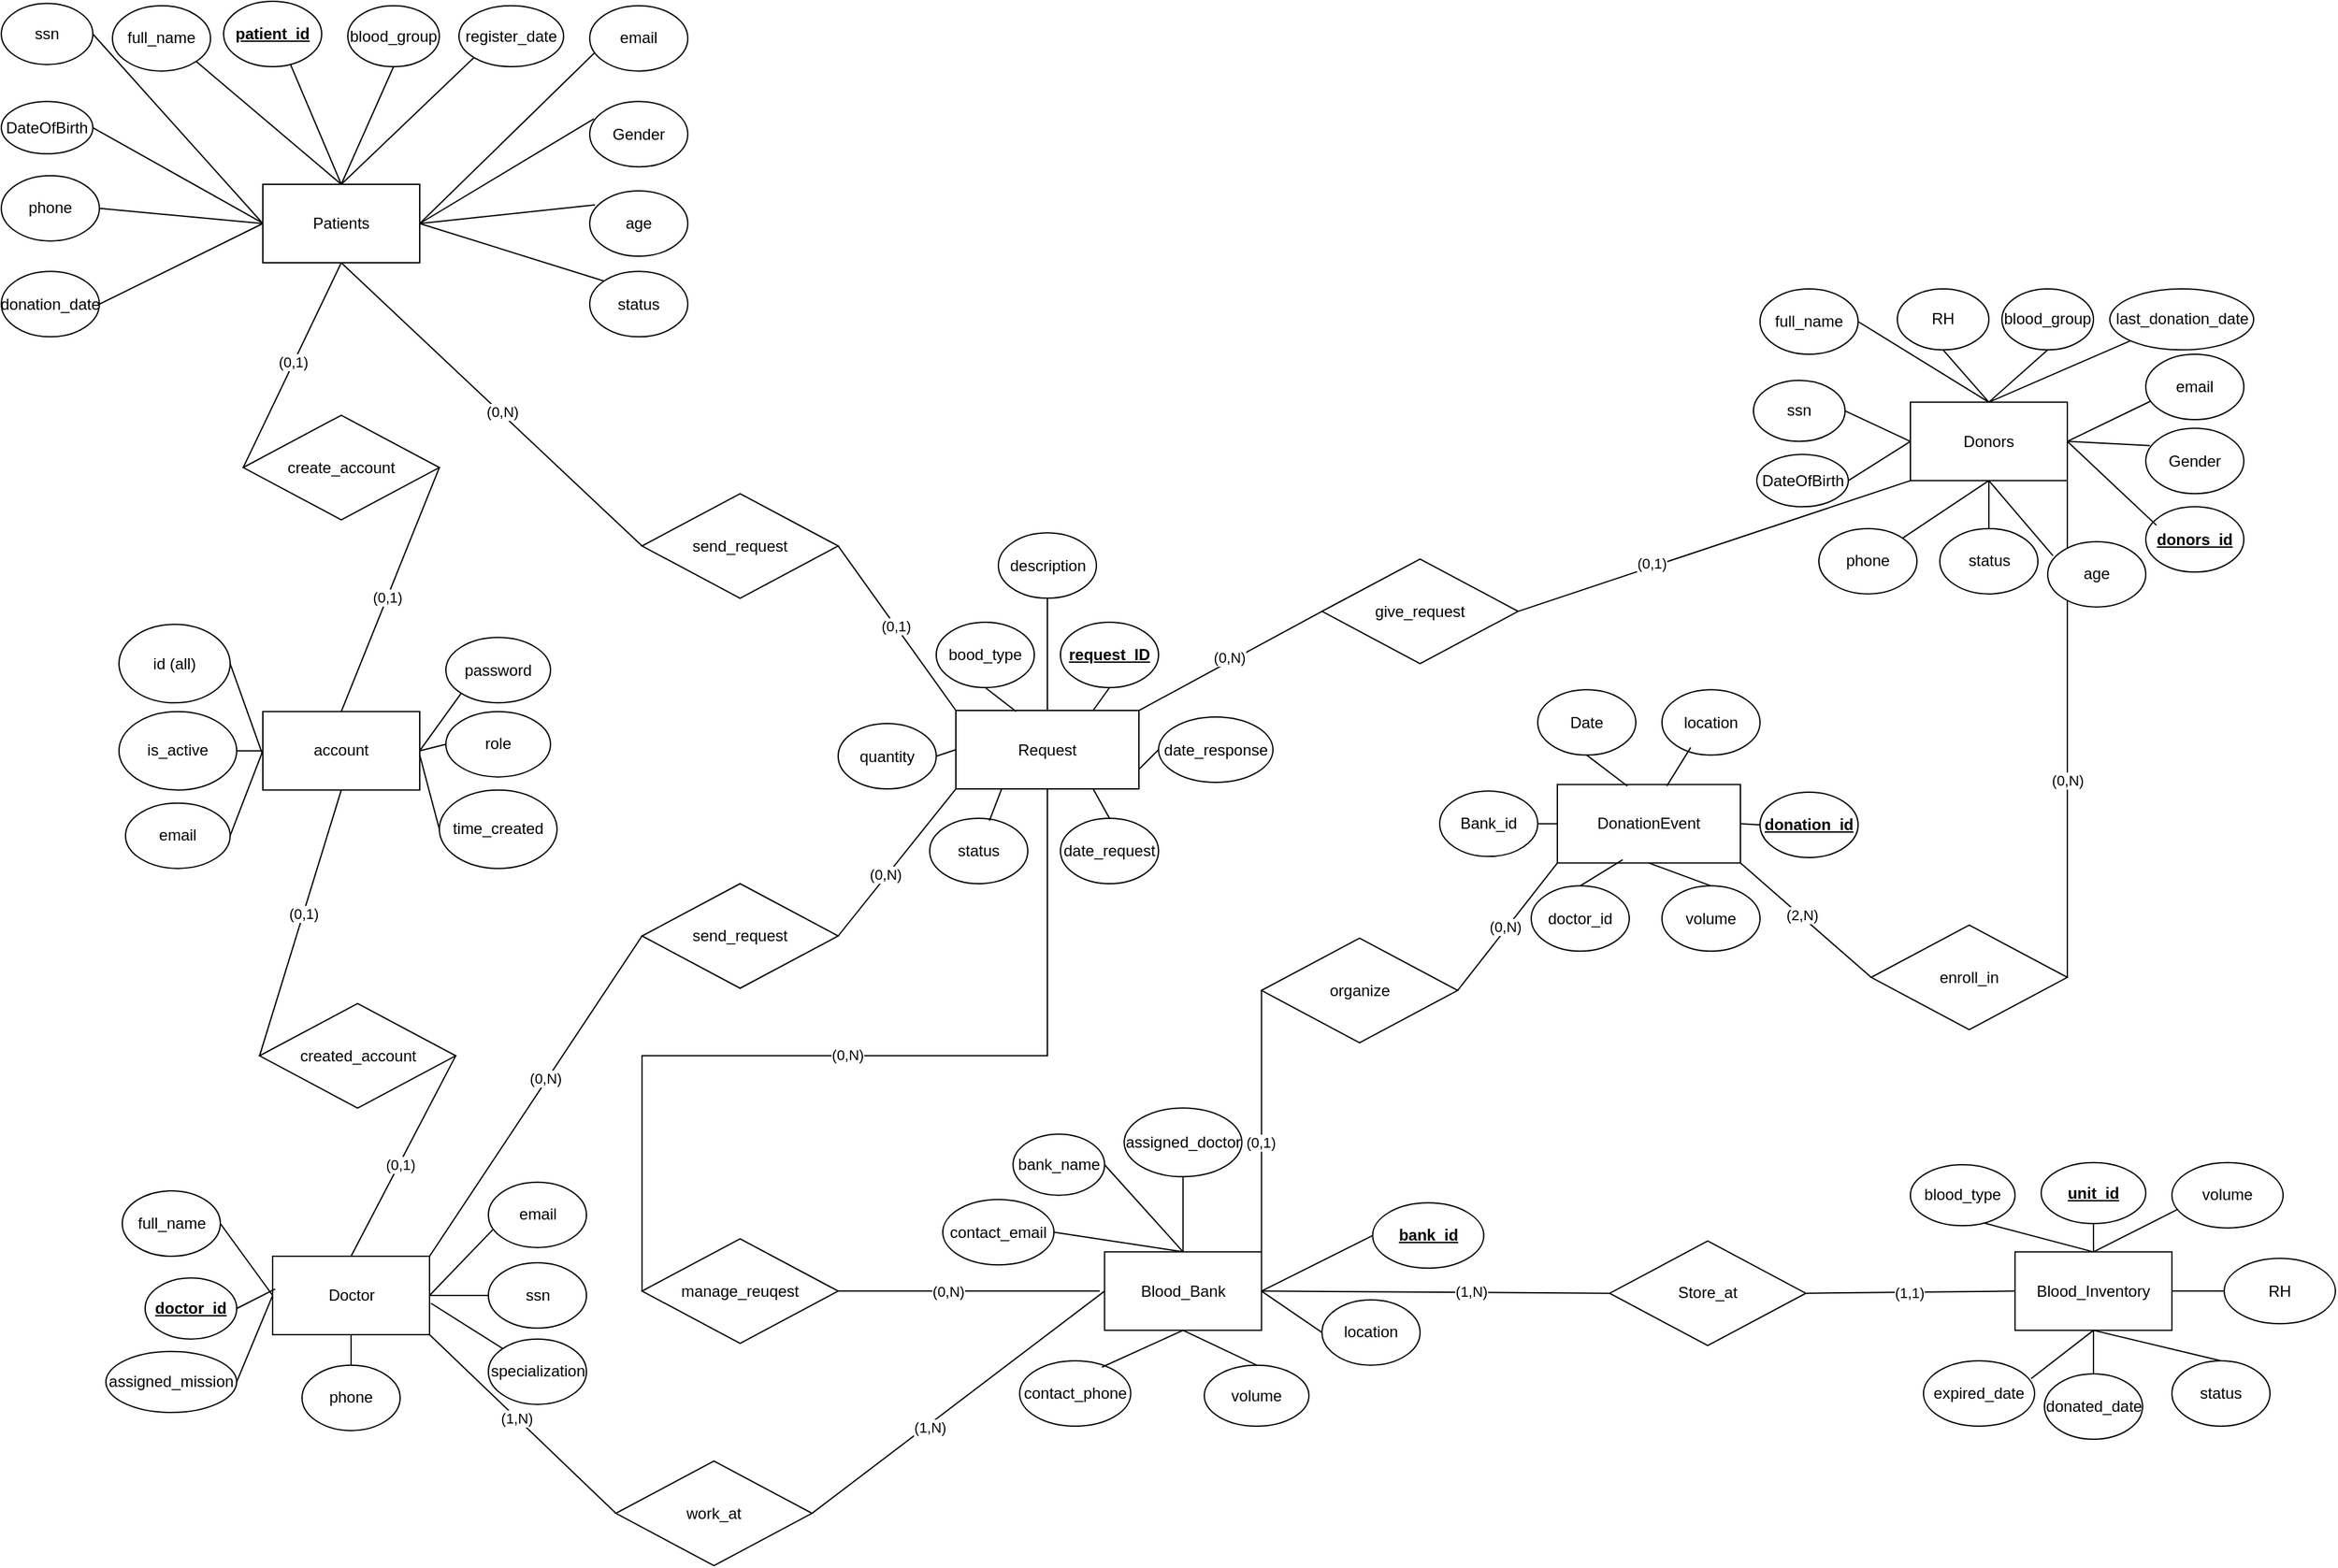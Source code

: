 <mxfile version="28.1.2">
  <diagram name="Page-1" id="MleJp-_et98eEY97pdTK">
    <mxGraphModel dx="1025" dy="524" grid="1" gridSize="10" guides="1" tooltips="1" connect="1" arrows="1" fold="1" page="1" pageScale="1" pageWidth="3300" pageHeight="2339" math="0" shadow="0">
      <root>
        <mxCell id="0" />
        <mxCell id="1" parent="0" />
        <mxCell id="Tg_vexLS6X5RjjtRJpET-149" value="" style="endArrow=none;html=1;rounded=0;entryX=1;entryY=1;entryDx=0;entryDy=0;exitX=1;exitY=0.5;exitDx=0;exitDy=0;" parent="1" source="Tg_vexLS6X5RjjtRJpET-148" target="G_xwv9elseuPE5ZvxZ6--1" edge="1">
          <mxGeometry width="50" height="50" relative="1" as="geometry">
            <mxPoint x="1770" y="806.67" as="sourcePoint" />
            <mxPoint x="1820" y="756.67" as="targetPoint" />
          </mxGeometry>
        </mxCell>
        <mxCell id="Tg_vexLS6X5RjjtRJpET-178" value="(0,N)" style="edgeLabel;html=1;align=center;verticalAlign=middle;resizable=0;points=[];" parent="Tg_vexLS6X5RjjtRJpET-149" vertex="1" connectable="0">
          <mxGeometry x="-0.204" relative="1" as="geometry">
            <mxPoint as="offset" />
          </mxGeometry>
        </mxCell>
        <mxCell id="Tg_vexLS6X5RjjtRJpET-72" value="" style="group" parent="1" vertex="1" connectable="0">
          <mxGeometry x="1560" y="326.67" width="382.5" height="256.67" as="geometry" />
        </mxCell>
        <mxCell id="G_xwv9elseuPE5ZvxZ6--1" value="Donors" style="rounded=0;whiteSpace=wrap;html=1;" parent="Tg_vexLS6X5RjjtRJpET-72" vertex="1">
          <mxGeometry x="120" y="100.0" width="120" height="60" as="geometry" />
        </mxCell>
        <mxCell id="RDFFZs31wIJsFsyZddFB-5" value="full_name" style="ellipse;whiteSpace=wrap;html=1;" parent="Tg_vexLS6X5RjjtRJpET-72" vertex="1">
          <mxGeometry x="5" y="13.33" width="75" height="50" as="geometry" />
        </mxCell>
        <mxCell id="RDFFZs31wIJsFsyZddFB-6" value="Gender" style="ellipse;whiteSpace=wrap;html=1;" parent="Tg_vexLS6X5RjjtRJpET-72" vertex="1">
          <mxGeometry x="300" y="120" width="75" height="50" as="geometry" />
        </mxCell>
        <mxCell id="RDFFZs31wIJsFsyZddFB-9" value="phone&lt;span style=&quot;color: rgba(0, 0, 0, 0); font-family: monospace; font-size: 0px; text-align: start; text-wrap-mode: nowrap;&quot;&gt;%3CmxGraphModel%3E%3Croot%3E%3CmxCell%20id%3D%220%22%2F%3E%3CmxCell%20id%3D%221%22%20parent%3D%220%22%2F%3E%3CmxCell%20id%3D%222%22%20value%3D%22full_name%22%20style%3D%22ellipse%3BwhiteSpace%3Dwrap%3Bhtml%3D1%3B%22%20vertex%3D%221%22%20parent%3D%221%22%3E%3CmxGeometry%20x%3D%22190%22%20y%3D%22120%22%20width%3D%2260%22%20height%3D%2240%22%20as%3D%22geometry%22%2F%3E%3C%2FmxCell%3E%3C%2Froot%3E%3C%2FmxGraphModel%3E&lt;/span&gt;" style="ellipse;whiteSpace=wrap;html=1;" parent="Tg_vexLS6X5RjjtRJpET-72" vertex="1">
          <mxGeometry x="50" y="196.67" width="75" height="50" as="geometry" />
        </mxCell>
        <mxCell id="RDFFZs31wIJsFsyZddFB-10" value="email" style="ellipse;whiteSpace=wrap;html=1;" parent="Tg_vexLS6X5RjjtRJpET-72" vertex="1">
          <mxGeometry x="300" y="63.33" width="75" height="50" as="geometry" />
        </mxCell>
        <mxCell id="RDFFZs31wIJsFsyZddFB-12" value="blood_group" style="ellipse;whiteSpace=wrap;html=1;" parent="Tg_vexLS6X5RjjtRJpET-72" vertex="1">
          <mxGeometry x="190" y="13.33" width="70" height="46.67" as="geometry" />
        </mxCell>
        <mxCell id="RDFFZs31wIJsFsyZddFB-14" value="status" style="ellipse;whiteSpace=wrap;html=1;" parent="Tg_vexLS6X5RjjtRJpET-72" vertex="1">
          <mxGeometry x="142.5" y="196.67" width="75" height="50" as="geometry" />
        </mxCell>
        <mxCell id="RDFFZs31wIJsFsyZddFB-33" value="RH" style="ellipse;whiteSpace=wrap;html=1;" parent="Tg_vexLS6X5RjjtRJpET-72" vertex="1">
          <mxGeometry x="110" y="13.33" width="70" height="46.67" as="geometry" />
        </mxCell>
        <mxCell id="RDFFZs31wIJsFsyZddFB-37" value="" style="endArrow=none;html=1;rounded=0;exitX=0.5;exitY=0;exitDx=0;exitDy=0;entryX=0.5;entryY=1;entryDx=0;entryDy=0;" parent="Tg_vexLS6X5RjjtRJpET-72" source="G_xwv9elseuPE5ZvxZ6--1" target="RDFFZs31wIJsFsyZddFB-33" edge="1">
          <mxGeometry width="50" height="50" relative="1" as="geometry">
            <mxPoint x="100" y="90" as="sourcePoint" />
            <mxPoint x="150" y="40" as="targetPoint" />
          </mxGeometry>
        </mxCell>
        <mxCell id="RDFFZs31wIJsFsyZddFB-39" value="" style="endArrow=none;html=1;rounded=0;exitX=1;exitY=0.5;exitDx=0;exitDy=0;entryX=0.5;entryY=0;entryDx=0;entryDy=0;" parent="Tg_vexLS6X5RjjtRJpET-72" source="RDFFZs31wIJsFsyZddFB-5" target="G_xwv9elseuPE5ZvxZ6--1" edge="1">
          <mxGeometry width="50" height="50" relative="1" as="geometry">
            <mxPoint x="100" y="90" as="sourcePoint" />
            <mxPoint x="150" y="40" as="targetPoint" />
          </mxGeometry>
        </mxCell>
        <mxCell id="RDFFZs31wIJsFsyZddFB-40" value="" style="endArrow=none;html=1;rounded=0;entryX=0.5;entryY=1;entryDx=0;entryDy=0;exitX=1;exitY=0;exitDx=0;exitDy=0;" parent="Tg_vexLS6X5RjjtRJpET-72" source="RDFFZs31wIJsFsyZddFB-9" target="G_xwv9elseuPE5ZvxZ6--1" edge="1">
          <mxGeometry width="50" height="50" relative="1" as="geometry">
            <mxPoint x="100" y="90" as="sourcePoint" />
            <mxPoint x="150" y="40" as="targetPoint" />
          </mxGeometry>
        </mxCell>
        <mxCell id="RDFFZs31wIJsFsyZddFB-41" value="" style="endArrow=none;html=1;rounded=0;exitX=1;exitY=0.5;exitDx=0;exitDy=0;entryX=0;entryY=0.5;entryDx=0;entryDy=0;" parent="Tg_vexLS6X5RjjtRJpET-72" source="RDFFZs31wIJsFsyZddFB-7" target="G_xwv9elseuPE5ZvxZ6--1" edge="1">
          <mxGeometry width="50" height="50" relative="1" as="geometry">
            <mxPoint x="70" y="200" as="sourcePoint" />
            <mxPoint x="120" y="150" as="targetPoint" />
          </mxGeometry>
        </mxCell>
        <mxCell id="RDFFZs31wIJsFsyZddFB-43" value="" style="endArrow=none;html=1;rounded=0;entryX=0.5;entryY=1;entryDx=0;entryDy=0;exitX=0.5;exitY=0;exitDx=0;exitDy=0;" parent="Tg_vexLS6X5RjjtRJpET-72" source="RDFFZs31wIJsFsyZddFB-14" target="G_xwv9elseuPE5ZvxZ6--1" edge="1">
          <mxGeometry width="50" height="50" relative="1" as="geometry">
            <mxPoint x="200" y="220" as="sourcePoint" />
            <mxPoint x="250" y="170" as="targetPoint" />
          </mxGeometry>
        </mxCell>
        <mxCell id="RDFFZs31wIJsFsyZddFB-44" value="" style="endArrow=none;html=1;rounded=0;exitX=0.5;exitY=0;exitDx=0;exitDy=0;entryX=0.5;entryY=1;entryDx=0;entryDy=0;" parent="Tg_vexLS6X5RjjtRJpET-72" source="G_xwv9elseuPE5ZvxZ6--1" target="RDFFZs31wIJsFsyZddFB-12" edge="1">
          <mxGeometry width="50" height="50" relative="1" as="geometry">
            <mxPoint x="100" y="90" as="sourcePoint" />
            <mxPoint x="150" y="40" as="targetPoint" />
          </mxGeometry>
        </mxCell>
        <mxCell id="RDFFZs31wIJsFsyZddFB-45" value="" style="endArrow=none;html=1;rounded=0;exitX=1;exitY=0.5;exitDx=0;exitDy=0;entryX=0.053;entryY=0.715;entryDx=0;entryDy=0;entryPerimeter=0;" parent="Tg_vexLS6X5RjjtRJpET-72" source="G_xwv9elseuPE5ZvxZ6--1" target="RDFFZs31wIJsFsyZddFB-10" edge="1">
          <mxGeometry width="50" height="50" relative="1" as="geometry">
            <mxPoint x="100" y="90" as="sourcePoint" />
            <mxPoint x="150" y="40" as="targetPoint" />
          </mxGeometry>
        </mxCell>
        <mxCell id="RDFFZs31wIJsFsyZddFB-46" value="" style="endArrow=none;html=1;rounded=0;exitX=1;exitY=0.5;exitDx=0;exitDy=0;entryX=0.042;entryY=0.265;entryDx=0;entryDy=0;entryPerimeter=0;" parent="Tg_vexLS6X5RjjtRJpET-72" source="G_xwv9elseuPE5ZvxZ6--1" target="RDFFZs31wIJsFsyZddFB-6" edge="1">
          <mxGeometry width="50" height="50" relative="1" as="geometry">
            <mxPoint x="100" y="90" as="sourcePoint" />
            <mxPoint x="150" y="40" as="targetPoint" />
          </mxGeometry>
        </mxCell>
        <mxCell id="RDFFZs31wIJsFsyZddFB-49" value="" style="endArrow=none;html=1;rounded=0;entryX=0.053;entryY=0.215;entryDx=0;entryDy=0;entryPerimeter=0;exitX=0.5;exitY=1;exitDx=0;exitDy=0;" parent="Tg_vexLS6X5RjjtRJpET-72" source="G_xwv9elseuPE5ZvxZ6--1" target="RDFFZs31wIJsFsyZddFB-48" edge="1">
          <mxGeometry width="50" height="50" relative="1" as="geometry">
            <mxPoint x="100" y="90" as="sourcePoint" />
            <mxPoint x="150" y="40" as="targetPoint" />
          </mxGeometry>
        </mxCell>
        <mxCell id="RDFFZs31wIJsFsyZddFB-50" value="ssn" style="ellipse;whiteSpace=wrap;html=1;" parent="Tg_vexLS6X5RjjtRJpET-72" vertex="1">
          <mxGeometry y="83.33" width="70" height="46.67" as="geometry" />
        </mxCell>
        <mxCell id="RDFFZs31wIJsFsyZddFB-52" value="" style="endArrow=none;html=1;rounded=0;exitX=1;exitY=0.5;exitDx=0;exitDy=0;entryX=0;entryY=0.5;entryDx=0;entryDy=0;" parent="Tg_vexLS6X5RjjtRJpET-72" source="RDFFZs31wIJsFsyZddFB-50" target="G_xwv9elseuPE5ZvxZ6--1" edge="1">
          <mxGeometry width="50" height="50" relative="1" as="geometry">
            <mxPoint x="100" y="90" as="sourcePoint" />
            <mxPoint x="150" y="40" as="targetPoint" />
          </mxGeometry>
        </mxCell>
        <mxCell id="RDFFZs31wIJsFsyZddFB-54" value="last_donation_date" style="ellipse;whiteSpace=wrap;html=1;" parent="Tg_vexLS6X5RjjtRJpET-72" vertex="1">
          <mxGeometry x="272.5" y="13.33" width="110" height="46.67" as="geometry" />
        </mxCell>
        <mxCell id="RDFFZs31wIJsFsyZddFB-55" value="" style="endArrow=none;html=1;rounded=0;entryX=0;entryY=1;entryDx=0;entryDy=0;exitX=0.5;exitY=0;exitDx=0;exitDy=0;" parent="Tg_vexLS6X5RjjtRJpET-72" source="G_xwv9elseuPE5ZvxZ6--1" target="RDFFZs31wIJsFsyZddFB-54" edge="1">
          <mxGeometry width="50" height="50" relative="1" as="geometry">
            <mxPoint x="230" y="100" as="sourcePoint" />
            <mxPoint x="150" y="40" as="targetPoint" />
          </mxGeometry>
        </mxCell>
        <mxCell id="Tg_vexLS6X5RjjtRJpET-30" value="&lt;u&gt;&lt;b&gt;donors_id&lt;/b&gt;&lt;/u&gt;" style="ellipse;whiteSpace=wrap;html=1;" parent="Tg_vexLS6X5RjjtRJpET-72" vertex="1">
          <mxGeometry x="300" y="180" width="75" height="50" as="geometry" />
        </mxCell>
        <mxCell id="Tg_vexLS6X5RjjtRJpET-31" value="" style="endArrow=none;html=1;rounded=0;exitX=1;exitY=0.5;exitDx=0;exitDy=0;entryX=0.109;entryY=0.283;entryDx=0;entryDy=0;entryPerimeter=0;" parent="Tg_vexLS6X5RjjtRJpET-72" source="G_xwv9elseuPE5ZvxZ6--1" target="Tg_vexLS6X5RjjtRJpET-30" edge="1">
          <mxGeometry width="50" height="50" relative="1" as="geometry">
            <mxPoint x="310" y="230" as="sourcePoint" />
            <mxPoint x="360" y="180" as="targetPoint" />
          </mxGeometry>
        </mxCell>
        <mxCell id="RDFFZs31wIJsFsyZddFB-48" value="age" style="ellipse;whiteSpace=wrap;html=1;" parent="Tg_vexLS6X5RjjtRJpET-72" vertex="1">
          <mxGeometry x="225" y="206.67" width="75" height="50" as="geometry" />
        </mxCell>
        <mxCell id="RDFFZs31wIJsFsyZddFB-7" value="DateOfBirth" style="ellipse;whiteSpace=wrap;html=1;" parent="Tg_vexLS6X5RjjtRJpET-72" vertex="1">
          <mxGeometry x="2.5" y="140" width="70" height="40" as="geometry" />
        </mxCell>
        <mxCell id="Tg_vexLS6X5RjjtRJpET-73" value="" style="group" parent="1" vertex="1" connectable="0">
          <mxGeometry x="986.24" y="1016.67" width="310.01" height="193.34" as="geometry" />
        </mxCell>
        <mxCell id="RDFFZs31wIJsFsyZddFB-115" value="Blood_Bank" style="rounded=0;whiteSpace=wrap;html=1;" parent="Tg_vexLS6X5RjjtRJpET-73" vertex="1">
          <mxGeometry x="77.5" y="60.0" width="120" height="60" as="geometry" />
        </mxCell>
        <mxCell id="RDFFZs31wIJsFsyZddFB-119" value="contact_phone" style="ellipse;whiteSpace=wrap;html=1;" parent="Tg_vexLS6X5RjjtRJpET-73" vertex="1">
          <mxGeometry x="12.52" y="143.34" width="84.99" height="50" as="geometry" />
        </mxCell>
        <mxCell id="RDFFZs31wIJsFsyZddFB-121" value="volume" style="ellipse;whiteSpace=wrap;html=1;" parent="Tg_vexLS6X5RjjtRJpET-73" vertex="1">
          <mxGeometry x="153.76" y="146.67" width="80" height="46.67" as="geometry" />
        </mxCell>
        <mxCell id="RDFFZs31wIJsFsyZddFB-123" value="location" style="ellipse;whiteSpace=wrap;html=1;" parent="Tg_vexLS6X5RjjtRJpET-73" vertex="1">
          <mxGeometry x="243.77" y="96.67" width="74.99" height="50" as="geometry" />
        </mxCell>
        <mxCell id="RDFFZs31wIJsFsyZddFB-129" value="" style="endArrow=none;html=1;rounded=0;entryX=0.5;entryY=1;entryDx=0;entryDy=0;exitX=0.74;exitY=0.097;exitDx=0;exitDy=0;exitPerimeter=0;" parent="Tg_vexLS6X5RjjtRJpET-73" source="RDFFZs31wIJsFsyZddFB-119" target="RDFFZs31wIJsFsyZddFB-115" edge="1">
          <mxGeometry width="50" height="50" relative="1" as="geometry">
            <mxPoint x="57.5" y="50" as="sourcePoint" />
            <mxPoint x="107.5" as="targetPoint" />
          </mxGeometry>
        </mxCell>
        <mxCell id="RDFFZs31wIJsFsyZddFB-131" value="" style="endArrow=none;html=1;rounded=0;exitX=0;exitY=0.5;exitDx=0;exitDy=0;entryX=1;entryY=0.5;entryDx=0;entryDy=0;" parent="Tg_vexLS6X5RjjtRJpET-73" source="RDFFZs31wIJsFsyZddFB-123" target="RDFFZs31wIJsFsyZddFB-115" edge="1">
          <mxGeometry width="50" height="50" relative="1" as="geometry">
            <mxPoint x="112.49" y="190" as="sourcePoint" />
            <mxPoint x="203.76" y="100" as="targetPoint" />
          </mxGeometry>
        </mxCell>
        <mxCell id="RDFFZs31wIJsFsyZddFB-133" value="" style="endArrow=none;html=1;rounded=0;entryX=0.5;entryY=0;entryDx=0;entryDy=0;exitX=0.5;exitY=1;exitDx=0;exitDy=0;" parent="Tg_vexLS6X5RjjtRJpET-73" source="RDFFZs31wIJsFsyZddFB-115" target="RDFFZs31wIJsFsyZddFB-121" edge="1">
          <mxGeometry width="50" height="50" relative="1" as="geometry">
            <mxPoint x="80" y="59.99" as="sourcePoint" />
            <mxPoint x="107.5" as="targetPoint" />
          </mxGeometry>
        </mxCell>
        <mxCell id="RDFFZs31wIJsFsyZddFB-134" value="" style="endArrow=none;html=1;rounded=0;entryX=1;entryY=0.5;entryDx=0;entryDy=0;" parent="Tg_vexLS6X5RjjtRJpET-73" target="RDFFZs31wIJsFsyZddFB-120" edge="1">
          <mxGeometry width="50" height="50" relative="1" as="geometry">
            <mxPoint x="137.76" y="60" as="sourcePoint" />
            <mxPoint x="107.5" as="targetPoint" />
          </mxGeometry>
        </mxCell>
        <mxCell id="Tg_vexLS6X5RjjtRJpET-74" value="" style="group" parent="1" vertex="1" connectable="0">
          <mxGeometry x="340" y="1016.67" width="327.5" height="196.67" as="geometry" />
        </mxCell>
        <mxCell id="RDFFZs31wIJsFsyZddFB-84" value="Doctor" style="rounded=0;whiteSpace=wrap;html=1;" parent="Tg_vexLS6X5RjjtRJpET-74" vertex="1">
          <mxGeometry x="87.5" y="63.34" width="120" height="60" as="geometry" />
        </mxCell>
        <mxCell id="RDFFZs31wIJsFsyZddFB-85" value="full_name" style="ellipse;whiteSpace=wrap;html=1;" parent="Tg_vexLS6X5RjjtRJpET-74" vertex="1">
          <mxGeometry x="-27.5" y="13.34" width="75" height="50" as="geometry" />
        </mxCell>
        <mxCell id="RDFFZs31wIJsFsyZddFB-88" value="phone&lt;span style=&quot;color: rgba(0, 0, 0, 0); font-family: monospace; font-size: 0px; text-align: start; text-wrap-mode: nowrap;&quot;&gt;%3CmxGraphModel%3E%3Croot%3E%3CmxCell%20id%3D%220%22%2F%3E%3CmxCell%20id%3D%221%22%20parent%3D%220%22%2F%3E%3CmxCell%20id%3D%222%22%20value%3D%22full_name%22%20style%3D%22ellipse%3BwhiteSpace%3Dwrap%3Bhtml%3D1%3B%22%20vertex%3D%221%22%20parent%3D%221%22%3E%3CmxGeometry%20x%3D%22190%22%20y%3D%22120%22%20width%3D%2260%22%20height%3D%2240%22%20as%3D%22geometry%22%2F%3E%3C%2FmxCell%3E%3C%2Froot%3E%3C%2FmxGraphModel%3E&lt;/span&gt;" style="ellipse;whiteSpace=wrap;html=1;" parent="Tg_vexLS6X5RjjtRJpET-74" vertex="1">
          <mxGeometry x="110" y="146.67" width="75" height="50" as="geometry" />
        </mxCell>
        <mxCell id="RDFFZs31wIJsFsyZddFB-89" value="email" style="ellipse;whiteSpace=wrap;html=1;" parent="Tg_vexLS6X5RjjtRJpET-74" vertex="1">
          <mxGeometry x="252.5" y="6.67" width="75" height="50" as="geometry" />
        </mxCell>
        <mxCell id="RDFFZs31wIJsFsyZddFB-97" value="" style="endArrow=none;html=1;rounded=0;exitX=1;exitY=0.5;exitDx=0;exitDy=0;entryX=0;entryY=0.5;entryDx=0;entryDy=0;" parent="Tg_vexLS6X5RjjtRJpET-74" source="RDFFZs31wIJsFsyZddFB-85" target="RDFFZs31wIJsFsyZddFB-84" edge="1">
          <mxGeometry width="50" height="50" relative="1" as="geometry">
            <mxPoint x="67.5" y="53.34" as="sourcePoint" />
            <mxPoint x="86.5" y="60.0" as="targetPoint" />
          </mxGeometry>
        </mxCell>
        <mxCell id="RDFFZs31wIJsFsyZddFB-98" value="" style="endArrow=none;html=1;rounded=0;exitX=0.5;exitY=0;exitDx=0;exitDy=0;entryX=0.5;entryY=1;entryDx=0;entryDy=0;" parent="Tg_vexLS6X5RjjtRJpET-74" source="RDFFZs31wIJsFsyZddFB-88" target="RDFFZs31wIJsFsyZddFB-84" edge="1">
          <mxGeometry width="50" height="50" relative="1" as="geometry">
            <mxPoint x="67.5" y="53.34" as="sourcePoint" />
            <mxPoint x="106.5" y="130.0" as="targetPoint" />
          </mxGeometry>
        </mxCell>
        <mxCell id="RDFFZs31wIJsFsyZddFB-103" value="" style="endArrow=none;html=1;rounded=0;exitX=1;exitY=0.5;exitDx=0;exitDy=0;entryX=0.053;entryY=0.715;entryDx=0;entryDy=0;entryPerimeter=0;" parent="Tg_vexLS6X5RjjtRJpET-74" source="RDFFZs31wIJsFsyZddFB-84" target="RDFFZs31wIJsFsyZddFB-89" edge="1">
          <mxGeometry width="50" height="50" relative="1" as="geometry">
            <mxPoint x="67.5" y="53.34" as="sourcePoint" />
            <mxPoint x="117.5" y="3.34" as="targetPoint" />
          </mxGeometry>
        </mxCell>
        <mxCell id="RDFFZs31wIJsFsyZddFB-107" value="&lt;b&gt;&lt;u&gt;doctor_id&lt;/u&gt;&lt;/b&gt;" style="ellipse;whiteSpace=wrap;html=1;" parent="Tg_vexLS6X5RjjtRJpET-74" vertex="1">
          <mxGeometry x="-10" y="80.0" width="70" height="46.67" as="geometry" />
        </mxCell>
        <mxCell id="RDFFZs31wIJsFsyZddFB-108" value="" style="endArrow=none;html=1;rounded=0;exitX=1;exitY=0.5;exitDx=0;exitDy=0;entryX=0.016;entryY=0.417;entryDx=0;entryDy=0;entryPerimeter=0;" parent="Tg_vexLS6X5RjjtRJpET-74" source="RDFFZs31wIJsFsyZddFB-107" target="RDFFZs31wIJsFsyZddFB-84" edge="1">
          <mxGeometry width="50" height="50" relative="1" as="geometry">
            <mxPoint x="67.5" y="53.34" as="sourcePoint" />
            <mxPoint x="117.5" y="3.34" as="targetPoint" />
          </mxGeometry>
        </mxCell>
        <mxCell id="RDFFZs31wIJsFsyZddFB-113" value="specialization" style="ellipse;whiteSpace=wrap;html=1;" parent="Tg_vexLS6X5RjjtRJpET-74" vertex="1">
          <mxGeometry x="252.5" y="126.67" width="75" height="50" as="geometry" />
        </mxCell>
        <mxCell id="RDFFZs31wIJsFsyZddFB-114" value="" style="endArrow=none;html=1;rounded=0;entryX=0;entryY=0;entryDx=0;entryDy=0;exitX=1.009;exitY=0.6;exitDx=0;exitDy=0;exitPerimeter=0;" parent="Tg_vexLS6X5RjjtRJpET-74" source="RDFFZs31wIJsFsyZddFB-84" target="RDFFZs31wIJsFsyZddFB-113" edge="1">
          <mxGeometry width="50" height="50" relative="1" as="geometry">
            <mxPoint x="-202.5" y="-10.0" as="sourcePoint" />
            <mxPoint x="-152.5" y="-60.0" as="targetPoint" />
          </mxGeometry>
        </mxCell>
        <mxCell id="Tg_vexLS6X5RjjtRJpET-1" value="ssn" style="ellipse;whiteSpace=wrap;html=1;" parent="Tg_vexLS6X5RjjtRJpET-74" vertex="1">
          <mxGeometry x="252.5" y="68.34" width="75" height="50" as="geometry" />
        </mxCell>
        <mxCell id="Tg_vexLS6X5RjjtRJpET-2" value="" style="endArrow=none;html=1;rounded=0;entryX=0;entryY=0.5;entryDx=0;entryDy=0;exitX=1;exitY=0.5;exitDx=0;exitDy=0;" parent="Tg_vexLS6X5RjjtRJpET-74" source="RDFFZs31wIJsFsyZddFB-84" target="Tg_vexLS6X5RjjtRJpET-1" edge="1">
          <mxGeometry width="50" height="50" relative="1" as="geometry">
            <mxPoint x="2.5" y="146.67" as="sourcePoint" />
            <mxPoint x="52.5" y="96.67" as="targetPoint" />
          </mxGeometry>
        </mxCell>
        <mxCell id="RDFFZs31wIJsFsyZddFB-93" value="assigned_mission" style="ellipse;whiteSpace=wrap;html=1;" parent="Tg_vexLS6X5RjjtRJpET-74" vertex="1">
          <mxGeometry x="-40.01" y="136.17" width="100.01" height="46.67" as="geometry" />
        </mxCell>
        <mxCell id="RDFFZs31wIJsFsyZddFB-95" value="" style="endArrow=none;html=1;rounded=0;exitX=0;exitY=0.5;exitDx=0;exitDy=0;entryX=1;entryY=0.5;entryDx=0;entryDy=0;" parent="Tg_vexLS6X5RjjtRJpET-74" source="RDFFZs31wIJsFsyZddFB-84" target="RDFFZs31wIJsFsyZddFB-93" edge="1">
          <mxGeometry width="50" height="50" relative="1" as="geometry">
            <mxPoint x="67.5" y="53.34" as="sourcePoint" />
            <mxPoint x="117.5" y="3.34" as="targetPoint" />
          </mxGeometry>
        </mxCell>
        <mxCell id="Tg_vexLS6X5RjjtRJpET-76" value="" style="group" parent="1" vertex="1" connectable="0">
          <mxGeometry x="860" y="595" width="332.5" height="200" as="geometry" />
        </mxCell>
        <mxCell id="Tg_vexLS6X5RjjtRJpET-43" value="Request" style="rounded=0;whiteSpace=wrap;html=1;" parent="Tg_vexLS6X5RjjtRJpET-76" vertex="1">
          <mxGeometry x="90" y="67.51" width="140" height="60" as="geometry" />
        </mxCell>
        <mxCell id="Tg_vexLS6X5RjjtRJpET-44" value="status" style="ellipse;whiteSpace=wrap;html=1;" parent="Tg_vexLS6X5RjjtRJpET-76" vertex="1">
          <mxGeometry x="70" y="150" width="75" height="50" as="geometry" />
        </mxCell>
        <mxCell id="Tg_vexLS6X5RjjtRJpET-45" value="quantity" style="ellipse;whiteSpace=wrap;html=1;" parent="Tg_vexLS6X5RjjtRJpET-76" vertex="1">
          <mxGeometry y="77.51" width="75" height="50" as="geometry" />
        </mxCell>
        <mxCell id="Tg_vexLS6X5RjjtRJpET-46" value="bood_type" style="ellipse;whiteSpace=wrap;html=1;" parent="Tg_vexLS6X5RjjtRJpET-76" vertex="1">
          <mxGeometry x="75" width="75" height="50" as="geometry" />
        </mxCell>
        <mxCell id="Tg_vexLS6X5RjjtRJpET-47" value="&lt;b&gt;&lt;u&gt;request_ID&lt;/u&gt;&lt;/b&gt;" style="ellipse;whiteSpace=wrap;html=1;" parent="Tg_vexLS6X5RjjtRJpET-76" vertex="1">
          <mxGeometry x="170" width="75" height="50" as="geometry" />
        </mxCell>
        <mxCell id="Tg_vexLS6X5RjjtRJpET-48" value="date_response" style="ellipse;whiteSpace=wrap;html=1;" parent="Tg_vexLS6X5RjjtRJpET-76" vertex="1">
          <mxGeometry x="245" y="72.51" width="87.5" height="50" as="geometry" />
        </mxCell>
        <mxCell id="Tg_vexLS6X5RjjtRJpET-49" value="date_request" style="ellipse;whiteSpace=wrap;html=1;" parent="Tg_vexLS6X5RjjtRJpET-76" vertex="1">
          <mxGeometry x="170" y="150" width="75" height="50" as="geometry" />
        </mxCell>
        <mxCell id="Tg_vexLS6X5RjjtRJpET-50" value="" style="endArrow=none;html=1;rounded=0;exitX=0.329;exitY=0.012;exitDx=0;exitDy=0;exitPerimeter=0;entryX=0.5;entryY=1;entryDx=0;entryDy=0;" parent="Tg_vexLS6X5RjjtRJpET-76" source="Tg_vexLS6X5RjjtRJpET-43" target="Tg_vexLS6X5RjjtRJpET-46" edge="1">
          <mxGeometry width="50" height="50" relative="1" as="geometry">
            <mxPoint x="22.5" y="-6.67" as="sourcePoint" />
            <mxPoint x="72.5" y="-56.67" as="targetPoint" />
          </mxGeometry>
        </mxCell>
        <mxCell id="Tg_vexLS6X5RjjtRJpET-51" value="" style="endArrow=none;html=1;rounded=0;exitX=0;exitY=0.5;exitDx=0;exitDy=0;entryX=1;entryY=0.5;entryDx=0;entryDy=0;" parent="Tg_vexLS6X5RjjtRJpET-76" source="Tg_vexLS6X5RjjtRJpET-43" target="Tg_vexLS6X5RjjtRJpET-45" edge="1">
          <mxGeometry width="50" height="50" relative="1" as="geometry">
            <mxPoint x="22.5" y="-6.67" as="sourcePoint" />
            <mxPoint x="72.5" y="-56.67" as="targetPoint" />
          </mxGeometry>
        </mxCell>
        <mxCell id="Tg_vexLS6X5RjjtRJpET-52" value="" style="endArrow=none;html=1;rounded=0;entryX=0.5;entryY=1;entryDx=0;entryDy=0;exitX=0.75;exitY=0;exitDx=0;exitDy=0;" parent="Tg_vexLS6X5RjjtRJpET-76" source="Tg_vexLS6X5RjjtRJpET-43" target="Tg_vexLS6X5RjjtRJpET-47" edge="1">
          <mxGeometry width="50" height="50" relative="1" as="geometry">
            <mxPoint x="-127.5" y="83.33" as="sourcePoint" />
            <mxPoint x="-77.5" y="33.33" as="targetPoint" />
          </mxGeometry>
        </mxCell>
        <mxCell id="Tg_vexLS6X5RjjtRJpET-53" value="" style="endArrow=none;html=1;rounded=0;entryX=0;entryY=0.5;entryDx=0;entryDy=0;exitX=1;exitY=0.75;exitDx=0;exitDy=0;" parent="Tg_vexLS6X5RjjtRJpET-76" source="Tg_vexLS6X5RjjtRJpET-43" target="Tg_vexLS6X5RjjtRJpET-48" edge="1">
          <mxGeometry width="50" height="50" relative="1" as="geometry">
            <mxPoint x="232.5" y="103.33" as="sourcePoint" />
            <mxPoint x="32.5" y="23.33" as="targetPoint" />
          </mxGeometry>
        </mxCell>
        <mxCell id="Tg_vexLS6X5RjjtRJpET-55" value="" style="endArrow=none;html=1;rounded=0;entryX=0.75;entryY=1;entryDx=0;entryDy=0;exitX=0.5;exitY=0;exitDx=0;exitDy=0;" parent="Tg_vexLS6X5RjjtRJpET-76" source="Tg_vexLS6X5RjjtRJpET-49" target="Tg_vexLS6X5RjjtRJpET-43" edge="1">
          <mxGeometry width="50" height="50" relative="1" as="geometry">
            <mxPoint x="292.5" y="213.33" as="sourcePoint" />
            <mxPoint x="342.5" y="163.33" as="targetPoint" />
          </mxGeometry>
        </mxCell>
        <mxCell id="Tg_vexLS6X5RjjtRJpET-56" value="" style="endArrow=none;html=1;rounded=0;entryX=0.25;entryY=1;entryDx=0;entryDy=0;exitX=0.609;exitY=0.037;exitDx=0;exitDy=0;exitPerimeter=0;" parent="Tg_vexLS6X5RjjtRJpET-76" source="Tg_vexLS6X5RjjtRJpET-44" target="Tg_vexLS6X5RjjtRJpET-43" edge="1">
          <mxGeometry width="50" height="50" relative="1" as="geometry">
            <mxPoint x="-27.5" y="93.33" as="sourcePoint" />
            <mxPoint x="22.5" y="43.33" as="targetPoint" />
          </mxGeometry>
        </mxCell>
        <mxCell id="Tg_vexLS6X5RjjtRJpET-77" value="" style="group" parent="1" vertex="1" connectable="0">
          <mxGeometry x="1320" y="646.67" width="320" height="200" as="geometry" />
        </mxCell>
        <mxCell id="RDFFZs31wIJsFsyZddFB-3" value="DonationEvent" style="rounded=0;whiteSpace=wrap;html=1;" parent="Tg_vexLS6X5RjjtRJpET-77" vertex="1">
          <mxGeometry x="90" y="72.51" width="140" height="60" as="geometry" />
        </mxCell>
        <mxCell id="Tg_vexLS6X5RjjtRJpET-34" value="doctor_id" style="ellipse;whiteSpace=wrap;html=1;" parent="Tg_vexLS6X5RjjtRJpET-77" vertex="1">
          <mxGeometry x="70" y="150.0" width="75" height="50" as="geometry" />
        </mxCell>
        <mxCell id="Tg_vexLS6X5RjjtRJpET-35" value="Bank_id" style="ellipse;whiteSpace=wrap;html=1;" parent="Tg_vexLS6X5RjjtRJpET-77" vertex="1">
          <mxGeometry y="77.51" width="75" height="50" as="geometry" />
        </mxCell>
        <mxCell id="Tg_vexLS6X5RjjtRJpET-36" value="Date" style="ellipse;whiteSpace=wrap;html=1;" parent="Tg_vexLS6X5RjjtRJpET-77" vertex="1">
          <mxGeometry x="75" width="75" height="50" as="geometry" />
        </mxCell>
        <mxCell id="Tg_vexLS6X5RjjtRJpET-37" value="location" style="ellipse;whiteSpace=wrap;html=1;" parent="Tg_vexLS6X5RjjtRJpET-77" vertex="1">
          <mxGeometry x="170" width="75" height="50" as="geometry" />
        </mxCell>
        <mxCell id="Tg_vexLS6X5RjjtRJpET-39" value="&lt;b&gt;&lt;u&gt;donation_id&lt;/u&gt;&lt;/b&gt;" style="ellipse;whiteSpace=wrap;html=1;" parent="Tg_vexLS6X5RjjtRJpET-77" vertex="1">
          <mxGeometry x="245" y="78.33" width="75" height="50" as="geometry" />
        </mxCell>
        <mxCell id="Tg_vexLS6X5RjjtRJpET-40" value="volume" style="ellipse;whiteSpace=wrap;html=1;" parent="Tg_vexLS6X5RjjtRJpET-77" vertex="1">
          <mxGeometry x="170" y="150" width="75" height="50" as="geometry" />
        </mxCell>
        <mxCell id="Tg_vexLS6X5RjjtRJpET-58" value="" style="endArrow=none;html=1;rounded=0;entryX=0.5;entryY=1;entryDx=0;entryDy=0;exitX=0.382;exitY=0.018;exitDx=0;exitDy=0;exitPerimeter=0;" parent="Tg_vexLS6X5RjjtRJpET-77" source="RDFFZs31wIJsFsyZddFB-3" target="Tg_vexLS6X5RjjtRJpET-36" edge="1">
          <mxGeometry width="50" height="50" relative="1" as="geometry">
            <mxPoint x="20" y="210" as="sourcePoint" />
            <mxPoint x="70" y="160" as="targetPoint" />
          </mxGeometry>
        </mxCell>
        <mxCell id="Tg_vexLS6X5RjjtRJpET-59" value="" style="endArrow=none;html=1;rounded=0;entryX=0.293;entryY=0.883;entryDx=0;entryDy=0;entryPerimeter=0;exitX=0.598;exitY=0.018;exitDx=0;exitDy=0;exitPerimeter=0;" parent="Tg_vexLS6X5RjjtRJpET-77" source="RDFFZs31wIJsFsyZddFB-3" target="Tg_vexLS6X5RjjtRJpET-37" edge="1">
          <mxGeometry width="50" height="50" relative="1" as="geometry">
            <mxPoint x="160" y="70" as="sourcePoint" />
            <mxPoint x="70" y="180" as="targetPoint" />
          </mxGeometry>
        </mxCell>
        <mxCell id="Tg_vexLS6X5RjjtRJpET-60" value="" style="endArrow=none;html=1;rounded=0;entryX=0;entryY=0.5;entryDx=0;entryDy=0;exitX=1;exitY=0.5;exitDx=0;exitDy=0;" parent="Tg_vexLS6X5RjjtRJpET-77" source="RDFFZs31wIJsFsyZddFB-3" target="Tg_vexLS6X5RjjtRJpET-39" edge="1">
          <mxGeometry width="50" height="50" relative="1" as="geometry">
            <mxPoint x="380" y="180" as="sourcePoint" />
            <mxPoint x="430" y="130" as="targetPoint" />
          </mxGeometry>
        </mxCell>
        <mxCell id="Tg_vexLS6X5RjjtRJpET-61" value="" style="endArrow=none;html=1;rounded=0;entryX=0.5;entryY=1;entryDx=0;entryDy=0;exitX=0.5;exitY=0;exitDx=0;exitDy=0;" parent="Tg_vexLS6X5RjjtRJpET-77" source="Tg_vexLS6X5RjjtRJpET-40" target="RDFFZs31wIJsFsyZddFB-3" edge="1">
          <mxGeometry width="50" height="50" relative="1" as="geometry">
            <mxPoint x="420" y="190" as="sourcePoint" />
            <mxPoint x="470" y="140" as="targetPoint" />
          </mxGeometry>
        </mxCell>
        <mxCell id="Tg_vexLS6X5RjjtRJpET-62" value="" style="endArrow=none;html=1;rounded=0;entryX=0.357;entryY=0.958;entryDx=0;entryDy=0;entryPerimeter=0;exitX=0.5;exitY=0;exitDx=0;exitDy=0;" parent="Tg_vexLS6X5RjjtRJpET-77" source="Tg_vexLS6X5RjjtRJpET-34" target="RDFFZs31wIJsFsyZddFB-3" edge="1">
          <mxGeometry width="50" height="50" relative="1" as="geometry">
            <mxPoint x="30" y="280" as="sourcePoint" />
            <mxPoint x="80" y="230" as="targetPoint" />
          </mxGeometry>
        </mxCell>
        <mxCell id="Tg_vexLS6X5RjjtRJpET-63" value="" style="endArrow=none;html=1;rounded=0;entryX=0;entryY=0.5;entryDx=0;entryDy=0;exitX=1;exitY=0.5;exitDx=0;exitDy=0;" parent="Tg_vexLS6X5RjjtRJpET-77" source="Tg_vexLS6X5RjjtRJpET-35" target="RDFFZs31wIJsFsyZddFB-3" edge="1">
          <mxGeometry width="50" height="50" relative="1" as="geometry">
            <mxPoint x="10" y="300" as="sourcePoint" />
            <mxPoint x="60" y="250" as="targetPoint" />
          </mxGeometry>
        </mxCell>
        <mxCell id="Tg_vexLS6X5RjjtRJpET-94" value="" style="group" parent="1" vertex="1" connectable="0">
          <mxGeometry x="310" y="576.67" width="330" height="236.66" as="geometry" />
        </mxCell>
        <mxCell id="Tg_vexLS6X5RjjtRJpET-81" value="account" style="rounded=0;whiteSpace=wrap;html=1;" parent="Tg_vexLS6X5RjjtRJpET-94" vertex="1">
          <mxGeometry x="110.01" y="86.66" width="120" height="60" as="geometry" />
        </mxCell>
        <mxCell id="Tg_vexLS6X5RjjtRJpET-82" value="password" style="ellipse;whiteSpace=wrap;html=1;" parent="Tg_vexLS6X5RjjtRJpET-94" vertex="1">
          <mxGeometry x="250" y="30.0" width="80" height="50" as="geometry" />
        </mxCell>
        <mxCell id="Tg_vexLS6X5RjjtRJpET-83" value="email" style="ellipse;whiteSpace=wrap;html=1;" parent="Tg_vexLS6X5RjjtRJpET-94" vertex="1">
          <mxGeometry x="5.0" y="156.66" width="80" height="50" as="geometry" />
        </mxCell>
        <mxCell id="Tg_vexLS6X5RjjtRJpET-84" value="role" style="ellipse;whiteSpace=wrap;html=1;" parent="Tg_vexLS6X5RjjtRJpET-94" vertex="1">
          <mxGeometry x="250" y="86.66" width="80" height="50" as="geometry" />
        </mxCell>
        <mxCell id="Tg_vexLS6X5RjjtRJpET-85" value="is_active" style="ellipse;whiteSpace=wrap;html=1;" parent="Tg_vexLS6X5RjjtRJpET-94" vertex="1">
          <mxGeometry y="86.66" width="90" height="60" as="geometry" />
        </mxCell>
        <mxCell id="Tg_vexLS6X5RjjtRJpET-86" value="id (all)" style="ellipse;whiteSpace=wrap;html=1;" parent="Tg_vexLS6X5RjjtRJpET-94" vertex="1">
          <mxGeometry x="-1.066e-14" y="20.0" width="85" height="60" as="geometry" />
        </mxCell>
        <mxCell id="Tg_vexLS6X5RjjtRJpET-87" value="time_created" style="ellipse;whiteSpace=wrap;html=1;" parent="Tg_vexLS6X5RjjtRJpET-94" vertex="1">
          <mxGeometry x="245" y="146.66" width="90" height="60" as="geometry" />
        </mxCell>
        <mxCell id="Tg_vexLS6X5RjjtRJpET-88" value="" style="endArrow=none;html=1;rounded=0;exitX=0;exitY=0.5;exitDx=0;exitDy=0;entryX=1;entryY=0.5;entryDx=0;entryDy=0;" parent="Tg_vexLS6X5RjjtRJpET-94" source="Tg_vexLS6X5RjjtRJpET-81" target="Tg_vexLS6X5RjjtRJpET-83" edge="1">
          <mxGeometry width="50" height="50" relative="1" as="geometry">
            <mxPoint x="-20" y="-33.34" as="sourcePoint" />
            <mxPoint x="30" y="-83.34" as="targetPoint" />
          </mxGeometry>
        </mxCell>
        <mxCell id="Tg_vexLS6X5RjjtRJpET-89" value="" style="endArrow=none;html=1;rounded=0;entryX=1;entryY=0.5;entryDx=0;entryDy=0;" parent="Tg_vexLS6X5RjjtRJpET-94" target="Tg_vexLS6X5RjjtRJpET-86" edge="1">
          <mxGeometry width="50" height="50" relative="1" as="geometry">
            <mxPoint x="110" y="120" as="sourcePoint" />
            <mxPoint x="94.176" y="58.142" as="targetPoint" />
          </mxGeometry>
        </mxCell>
        <mxCell id="Tg_vexLS6X5RjjtRJpET-90" value="" style="endArrow=none;html=1;rounded=0;entryX=0;entryY=0.5;entryDx=0;entryDy=0;exitX=1;exitY=0.5;exitDx=0;exitDy=0;" parent="Tg_vexLS6X5RjjtRJpET-94" source="Tg_vexLS6X5RjjtRJpET-85" target="Tg_vexLS6X5RjjtRJpET-81" edge="1">
          <mxGeometry width="50" height="50" relative="1" as="geometry">
            <mxPoint x="-50" y="266.66" as="sourcePoint" />
            <mxPoint y="216.66" as="targetPoint" />
          </mxGeometry>
        </mxCell>
        <mxCell id="Tg_vexLS6X5RjjtRJpET-91" value="" style="endArrow=none;html=1;rounded=0;exitX=0;exitY=0.5;exitDx=0;exitDy=0;" parent="Tg_vexLS6X5RjjtRJpET-94" source="Tg_vexLS6X5RjjtRJpET-87" edge="1">
          <mxGeometry width="50" height="50" relative="1" as="geometry">
            <mxPoint x="-70" y="276.66" as="sourcePoint" />
            <mxPoint x="230" y="120" as="targetPoint" />
          </mxGeometry>
        </mxCell>
        <mxCell id="Tg_vexLS6X5RjjtRJpET-92" value="" style="endArrow=none;html=1;rounded=0;entryX=0;entryY=0.5;entryDx=0;entryDy=0;exitX=1;exitY=0.5;exitDx=0;exitDy=0;" parent="Tg_vexLS6X5RjjtRJpET-94" source="Tg_vexLS6X5RjjtRJpET-81" target="Tg_vexLS6X5RjjtRJpET-84" edge="1">
          <mxGeometry width="50" height="50" relative="1" as="geometry">
            <mxPoint x="400" y="266.66" as="sourcePoint" />
            <mxPoint x="450" y="216.66" as="targetPoint" />
          </mxGeometry>
        </mxCell>
        <mxCell id="Tg_vexLS6X5RjjtRJpET-93" value="" style="endArrow=none;html=1;rounded=0;entryX=0;entryY=1;entryDx=0;entryDy=0;exitX=1;exitY=0.5;exitDx=0;exitDy=0;" parent="Tg_vexLS6X5RjjtRJpET-94" source="Tg_vexLS6X5RjjtRJpET-81" target="Tg_vexLS6X5RjjtRJpET-82" edge="1">
          <mxGeometry width="50" height="50" relative="1" as="geometry">
            <mxPoint x="-100" y="266.66" as="sourcePoint" />
            <mxPoint x="-50" y="216.66" as="targetPoint" />
          </mxGeometry>
        </mxCell>
        <mxCell id="Tg_vexLS6X5RjjtRJpET-100" value="create_account" style="rhombus;whiteSpace=wrap;html=1;" parent="1" vertex="1">
          <mxGeometry x="405" y="436.67" width="150" height="80" as="geometry" />
        </mxCell>
        <mxCell id="Tg_vexLS6X5RjjtRJpET-101" value="created_account" style="rhombus;whiteSpace=wrap;html=1;" parent="1" vertex="1">
          <mxGeometry x="417.5" y="886.67" width="150" height="80" as="geometry" />
        </mxCell>
        <mxCell id="Tg_vexLS6X5RjjtRJpET-113" value="" style="endArrow=none;html=1;rounded=0;exitX=0;exitY=0.5;exitDx=0;exitDy=0;entryX=0.5;entryY=1;entryDx=0;entryDy=0;" parent="1" source="Tg_vexLS6X5RjjtRJpET-100" target="RDFFZs31wIJsFsyZddFB-57" edge="1">
          <mxGeometry width="50" height="50" relative="1" as="geometry">
            <mxPoint x="640" y="576.67" as="sourcePoint" />
            <mxPoint x="470" y="319.67" as="targetPoint" />
          </mxGeometry>
        </mxCell>
        <mxCell id="Tg_vexLS6X5RjjtRJpET-157" value="(0,1)" style="edgeLabel;html=1;align=center;verticalAlign=middle;resizable=0;points=[];" parent="Tg_vexLS6X5RjjtRJpET-113" vertex="1" connectable="0">
          <mxGeometry x="0.025" y="1" relative="1" as="geometry">
            <mxPoint as="offset" />
          </mxGeometry>
        </mxCell>
        <mxCell id="Tg_vexLS6X5RjjtRJpET-114" value="" style="endArrow=none;html=1;rounded=0;exitX=0.5;exitY=0;exitDx=0;exitDy=0;entryX=1;entryY=0.5;entryDx=0;entryDy=0;" parent="1" source="Tg_vexLS6X5RjjtRJpET-81" target="Tg_vexLS6X5RjjtRJpET-100" edge="1">
          <mxGeometry width="50" height="50" relative="1" as="geometry">
            <mxPoint x="420" y="666.67" as="sourcePoint" />
            <mxPoint x="690" y="436.67" as="targetPoint" />
          </mxGeometry>
        </mxCell>
        <mxCell id="Tg_vexLS6X5RjjtRJpET-158" value="(0,1)" style="edgeLabel;html=1;align=center;verticalAlign=middle;resizable=0;points=[];" parent="Tg_vexLS6X5RjjtRJpET-114" vertex="1" connectable="0">
          <mxGeometry x="-0.058" y="1" relative="1" as="geometry">
            <mxPoint as="offset" />
          </mxGeometry>
        </mxCell>
        <mxCell id="Tg_vexLS6X5RjjtRJpET-129" value="" style="endArrow=none;html=1;rounded=0;exitX=0;exitY=0.5;exitDx=0;exitDy=0;entryX=1;entryY=1;entryDx=0;entryDy=0;" parent="1" source="Tg_vexLS6X5RjjtRJpET-127" target="RDFFZs31wIJsFsyZddFB-84" edge="1">
          <mxGeometry width="50" height="50" relative="1" as="geometry">
            <mxPoint x="950" y="826.67" as="sourcePoint" />
            <mxPoint x="1000" y="776.67" as="targetPoint" />
          </mxGeometry>
        </mxCell>
        <mxCell id="Tg_vexLS6X5RjjtRJpET-166" value="(1,N)" style="edgeLabel;html=1;align=center;verticalAlign=middle;resizable=0;points=[];" parent="Tg_vexLS6X5RjjtRJpET-129" vertex="1" connectable="0">
          <mxGeometry x="0.075" relative="1" as="geometry">
            <mxPoint as="offset" />
          </mxGeometry>
        </mxCell>
        <mxCell id="Tg_vexLS6X5RjjtRJpET-115" value="" style="endArrow=none;html=1;rounded=0;entryX=0.5;entryY=1;entryDx=0;entryDy=0;exitX=0;exitY=0.5;exitDx=0;exitDy=0;" parent="1" source="Tg_vexLS6X5RjjtRJpET-101" target="Tg_vexLS6X5RjjtRJpET-81" edge="1">
          <mxGeometry width="50" height="50" relative="1" as="geometry">
            <mxPoint x="640" y="986.67" as="sourcePoint" />
            <mxPoint x="690" y="936.67" as="targetPoint" />
          </mxGeometry>
        </mxCell>
        <mxCell id="Tg_vexLS6X5RjjtRJpET-159" value="(0,1)" style="edgeLabel;html=1;align=center;verticalAlign=middle;resizable=0;points=[];" parent="Tg_vexLS6X5RjjtRJpET-115" vertex="1" connectable="0">
          <mxGeometry x="0.073" relative="1" as="geometry">
            <mxPoint as="offset" />
          </mxGeometry>
        </mxCell>
        <mxCell id="Tg_vexLS6X5RjjtRJpET-116" value="" style="endArrow=none;html=1;rounded=0;entryX=1;entryY=0.5;entryDx=0;entryDy=0;exitX=0.5;exitY=0;exitDx=0;exitDy=0;" parent="1" source="RDFFZs31wIJsFsyZddFB-84" target="Tg_vexLS6X5RjjtRJpET-101" edge="1">
          <mxGeometry width="50" height="50" relative="1" as="geometry">
            <mxPoint x="550" y="1066.67" as="sourcePoint" />
            <mxPoint x="600" y="1016.67" as="targetPoint" />
          </mxGeometry>
        </mxCell>
        <mxCell id="Tg_vexLS6X5RjjtRJpET-160" value="(0,1)" style="edgeLabel;html=1;align=center;verticalAlign=middle;resizable=0;points=[];" parent="Tg_vexLS6X5RjjtRJpET-116" vertex="1" connectable="0">
          <mxGeometry x="-0.078" y="-1" relative="1" as="geometry">
            <mxPoint as="offset" />
          </mxGeometry>
        </mxCell>
        <mxCell id="Tg_vexLS6X5RjjtRJpET-118" value="" style="group" parent="1" vertex="1" connectable="0">
          <mxGeometry x="220" y="120" width="525" height="316.67" as="geometry" />
        </mxCell>
        <mxCell id="Tg_vexLS6X5RjjtRJpET-71" value="" style="group" parent="Tg_vexLS6X5RjjtRJpET-118" vertex="1" connectable="0">
          <mxGeometry x="90" width="365" height="316.67" as="geometry" />
        </mxCell>
        <mxCell id="Tg_vexLS6X5RjjtRJpET-117" value="" style="group" parent="Tg_vexLS6X5RjjtRJpET-71" vertex="1" connectable="0">
          <mxGeometry x="-5" width="345" height="200.0" as="geometry" />
        </mxCell>
        <mxCell id="RDFFZs31wIJsFsyZddFB-57" value="Patients" style="rounded=0;whiteSpace=wrap;html=1;" parent="Tg_vexLS6X5RjjtRJpET-117" vertex="1">
          <mxGeometry x="115" y="140.0" width="120" height="60" as="geometry" />
        </mxCell>
        <mxCell id="RDFFZs31wIJsFsyZddFB-58" value="full_name" style="ellipse;whiteSpace=wrap;html=1;" parent="Tg_vexLS6X5RjjtRJpET-117" vertex="1">
          <mxGeometry y="3.33" width="75" height="50" as="geometry" />
        </mxCell>
        <mxCell id="RDFFZs31wIJsFsyZddFB-63" value="blood_group" style="ellipse;whiteSpace=wrap;html=1;" parent="Tg_vexLS6X5RjjtRJpET-117" vertex="1">
          <mxGeometry x="179.99" y="3.33" width="70" height="46.67" as="geometry" />
        </mxCell>
        <mxCell id="RDFFZs31wIJsFsyZddFB-70" value="" style="endArrow=none;html=1;rounded=0;exitX=1;exitY=1;exitDx=0;exitDy=0;entryX=0.5;entryY=0;entryDx=0;entryDy=0;" parent="Tg_vexLS6X5RjjtRJpET-117" source="RDFFZs31wIJsFsyZddFB-58" target="RDFFZs31wIJsFsyZddFB-57" edge="1">
          <mxGeometry width="50" height="50" relative="1" as="geometry">
            <mxPoint x="95" y="130.0" as="sourcePoint" />
            <mxPoint x="145" y="80" as="targetPoint" />
          </mxGeometry>
        </mxCell>
        <mxCell id="RDFFZs31wIJsFsyZddFB-75" value="" style="endArrow=none;html=1;rounded=0;exitX=0.5;exitY=0;exitDx=0;exitDy=0;entryX=0.5;entryY=1;entryDx=0;entryDy=0;" parent="Tg_vexLS6X5RjjtRJpET-117" source="RDFFZs31wIJsFsyZddFB-57" target="RDFFZs31wIJsFsyZddFB-63" edge="1">
          <mxGeometry width="50" height="50" relative="1" as="geometry">
            <mxPoint x="95" y="130.0" as="sourcePoint" />
            <mxPoint x="145" y="80" as="targetPoint" />
          </mxGeometry>
        </mxCell>
        <mxCell id="RDFFZs31wIJsFsyZddFB-82" value="register_date" style="ellipse;whiteSpace=wrap;html=1;" parent="Tg_vexLS6X5RjjtRJpET-117" vertex="1">
          <mxGeometry x="265" y="3.33" width="80" height="46.67" as="geometry" />
        </mxCell>
        <mxCell id="RDFFZs31wIJsFsyZddFB-83" value="" style="endArrow=none;html=1;rounded=0;entryX=0;entryY=1;entryDx=0;entryDy=0;exitX=0.5;exitY=0;exitDx=0;exitDy=0;" parent="Tg_vexLS6X5RjjtRJpET-117" source="RDFFZs31wIJsFsyZddFB-57" target="RDFFZs31wIJsFsyZddFB-82" edge="1">
          <mxGeometry width="50" height="50" relative="1" as="geometry">
            <mxPoint x="215" y="140.0" as="sourcePoint" />
            <mxPoint x="145" y="80" as="targetPoint" />
          </mxGeometry>
        </mxCell>
        <mxCell id="Tg_vexLS6X5RjjtRJpET-32" value="&lt;b&gt;&lt;u&gt;patient_id&lt;/u&gt;&lt;/b&gt;" style="ellipse;whiteSpace=wrap;html=1;" parent="Tg_vexLS6X5RjjtRJpET-117" vertex="1">
          <mxGeometry x="85" width="75" height="50" as="geometry" />
        </mxCell>
        <mxCell id="Tg_vexLS6X5RjjtRJpET-33" value="" style="endArrow=none;html=1;rounded=0;exitX=0.5;exitY=0;exitDx=0;exitDy=0;entryX=0.682;entryY=0.966;entryDx=0;entryDy=0;entryPerimeter=0;" parent="Tg_vexLS6X5RjjtRJpET-117" source="RDFFZs31wIJsFsyZddFB-57" target="Tg_vexLS6X5RjjtRJpET-32" edge="1">
          <mxGeometry width="50" height="50" relative="1" as="geometry">
            <mxPoint x="285" y="173.33" as="sourcePoint" />
            <mxPoint x="335" y="123.33" as="targetPoint" />
          </mxGeometry>
        </mxCell>
        <mxCell id="RDFFZs31wIJsFsyZddFB-80" value="ssn" style="ellipse;whiteSpace=wrap;html=1;" parent="Tg_vexLS6X5RjjtRJpET-118" vertex="1">
          <mxGeometry y="1.67" width="70" height="46.67" as="geometry" />
        </mxCell>
        <mxCell id="RDFFZs31wIJsFsyZddFB-81" value="" style="endArrow=none;html=1;rounded=0;exitX=1;exitY=0.5;exitDx=0;exitDy=0;entryX=0;entryY=0.5;entryDx=0;entryDy=0;" parent="Tg_vexLS6X5RjjtRJpET-118" source="RDFFZs31wIJsFsyZddFB-80" target="RDFFZs31wIJsFsyZddFB-57" edge="1">
          <mxGeometry width="50" height="50" relative="1" as="geometry">
            <mxPoint x="180" y="130.0" as="sourcePoint" />
            <mxPoint x="230" y="80.0" as="targetPoint" />
          </mxGeometry>
        </mxCell>
        <mxCell id="RDFFZs31wIJsFsyZddFB-62" value="email" style="ellipse;whiteSpace=wrap;html=1;" parent="Tg_vexLS6X5RjjtRJpET-118" vertex="1">
          <mxGeometry x="450" y="3.33" width="75" height="50" as="geometry" />
        </mxCell>
        <mxCell id="RDFFZs31wIJsFsyZddFB-76" value="" style="endArrow=none;html=1;rounded=0;exitX=1;exitY=0.5;exitDx=0;exitDy=0;entryX=0.053;entryY=0.715;entryDx=0;entryDy=0;entryPerimeter=0;" parent="Tg_vexLS6X5RjjtRJpET-118" source="RDFFZs31wIJsFsyZddFB-57" target="RDFFZs31wIJsFsyZddFB-62" edge="1">
          <mxGeometry width="50" height="50" relative="1" as="geometry">
            <mxPoint x="180" y="130.0" as="sourcePoint" />
            <mxPoint x="230" y="80.0" as="targetPoint" />
          </mxGeometry>
        </mxCell>
        <mxCell id="RDFFZs31wIJsFsyZddFB-59" value="Gender" style="ellipse;whiteSpace=wrap;html=1;" parent="Tg_vexLS6X5RjjtRJpET-118" vertex="1">
          <mxGeometry x="450" y="76.67" width="75" height="50" as="geometry" />
        </mxCell>
        <mxCell id="RDFFZs31wIJsFsyZddFB-77" value="" style="endArrow=none;html=1;rounded=0;exitX=1;exitY=0.5;exitDx=0;exitDy=0;entryX=0.042;entryY=0.265;entryDx=0;entryDy=0;entryPerimeter=0;" parent="Tg_vexLS6X5RjjtRJpET-118" source="RDFFZs31wIJsFsyZddFB-57" target="RDFFZs31wIJsFsyZddFB-59" edge="1">
          <mxGeometry width="50" height="50" relative="1" as="geometry">
            <mxPoint x="180" y="130.0" as="sourcePoint" />
            <mxPoint x="230" y="80.0" as="targetPoint" />
          </mxGeometry>
        </mxCell>
        <mxCell id="RDFFZs31wIJsFsyZddFB-60" value="DateOfBirth" style="ellipse;whiteSpace=wrap;html=1;" parent="Tg_vexLS6X5RjjtRJpET-118" vertex="1">
          <mxGeometry y="76.67" width="70" height="40" as="geometry" />
        </mxCell>
        <mxCell id="RDFFZs31wIJsFsyZddFB-72" value="" style="endArrow=none;html=1;rounded=0;exitX=1;exitY=0.5;exitDx=0;exitDy=0;" parent="Tg_vexLS6X5RjjtRJpET-118" source="RDFFZs31wIJsFsyZddFB-60" edge="1">
          <mxGeometry width="50" height="50" relative="1" as="geometry">
            <mxPoint x="150" y="240.0" as="sourcePoint" />
            <mxPoint x="200" y="169.67" as="targetPoint" />
          </mxGeometry>
        </mxCell>
        <mxCell id="RDFFZs31wIJsFsyZddFB-61" value="phone&lt;span style=&quot;color: rgba(0, 0, 0, 0); font-family: monospace; font-size: 0px; text-align: start; text-wrap-mode: nowrap;&quot;&gt;%3CmxGraphModel%3E%3Croot%3E%3CmxCell%20id%3D%220%22%2F%3E%3CmxCell%20id%3D%221%22%20parent%3D%220%22%2F%3E%3CmxCell%20id%3D%222%22%20value%3D%22full_name%22%20style%3D%22ellipse%3BwhiteSpace%3Dwrap%3Bhtml%3D1%3B%22%20vertex%3D%221%22%20parent%3D%221%22%3E%3CmxGeometry%20x%3D%22190%22%20y%3D%22120%22%20width%3D%2260%22%20height%3D%2240%22%20as%3D%22geometry%22%2F%3E%3C%2FmxCell%3E%3C%2Froot%3E%3C%2FmxGraphModel%3E&lt;/span&gt;" style="ellipse;whiteSpace=wrap;html=1;" parent="Tg_vexLS6X5RjjtRJpET-118" vertex="1">
          <mxGeometry y="133.34" width="75" height="50" as="geometry" />
        </mxCell>
        <mxCell id="RDFFZs31wIJsFsyZddFB-71" value="" style="endArrow=none;html=1;rounded=0;entryX=0;entryY=0.5;entryDx=0;entryDy=0;exitX=1;exitY=0.5;exitDx=0;exitDy=0;" parent="Tg_vexLS6X5RjjtRJpET-118" source="RDFFZs31wIJsFsyZddFB-61" target="RDFFZs31wIJsFsyZddFB-57" edge="1">
          <mxGeometry width="50" height="50" relative="1" as="geometry">
            <mxPoint x="180" y="130.0" as="sourcePoint" />
            <mxPoint x="230" y="80.0" as="targetPoint" />
          </mxGeometry>
        </mxCell>
        <mxCell id="RDFFZs31wIJsFsyZddFB-78" value="age" style="ellipse;whiteSpace=wrap;html=1;" parent="Tg_vexLS6X5RjjtRJpET-118" vertex="1">
          <mxGeometry x="450" y="145.0" width="75" height="50" as="geometry" />
        </mxCell>
        <mxCell id="RDFFZs31wIJsFsyZddFB-79" value="" style="endArrow=none;html=1;rounded=0;entryX=0.053;entryY=0.215;entryDx=0;entryDy=0;entryPerimeter=0;exitX=1;exitY=0.5;exitDx=0;exitDy=0;" parent="Tg_vexLS6X5RjjtRJpET-118" source="RDFFZs31wIJsFsyZddFB-57" target="RDFFZs31wIJsFsyZddFB-78" edge="1">
          <mxGeometry width="50" height="50" relative="1" as="geometry">
            <mxPoint x="180" y="130.0" as="sourcePoint" />
            <mxPoint x="230" y="80.0" as="targetPoint" />
          </mxGeometry>
        </mxCell>
        <mxCell id="RDFFZs31wIJsFsyZddFB-64" value="status" style="ellipse;whiteSpace=wrap;html=1;" parent="Tg_vexLS6X5RjjtRJpET-118" vertex="1">
          <mxGeometry x="450" y="206.67" width="75" height="50" as="geometry" />
        </mxCell>
        <mxCell id="RDFFZs31wIJsFsyZddFB-74" value="" style="endArrow=none;html=1;rounded=0;exitX=0;exitY=0;exitDx=0;exitDy=0;entryX=1;entryY=0.5;entryDx=0;entryDy=0;" parent="Tg_vexLS6X5RjjtRJpET-118" source="RDFFZs31wIJsFsyZddFB-64" target="RDFFZs31wIJsFsyZddFB-57" edge="1">
          <mxGeometry width="50" height="50" relative="1" as="geometry">
            <mxPoint x="280" y="260.0" as="sourcePoint" />
            <mxPoint x="320" y="176.67" as="targetPoint" />
          </mxGeometry>
        </mxCell>
        <mxCell id="RDFFZs31wIJsFsyZddFB-65" value="donation_date" style="ellipse;whiteSpace=wrap;html=1;" parent="Tg_vexLS6X5RjjtRJpET-118" vertex="1">
          <mxGeometry y="206.67" width="74.99" height="50" as="geometry" />
        </mxCell>
        <mxCell id="RDFFZs31wIJsFsyZddFB-73" value="" style="endArrow=none;html=1;rounded=0;exitX=1;exitY=0.5;exitDx=0;exitDy=0;entryX=0;entryY=0.5;entryDx=0;entryDy=0;" parent="Tg_vexLS6X5RjjtRJpET-118" source="RDFFZs31wIJsFsyZddFB-65" target="RDFFZs31wIJsFsyZddFB-57" edge="1">
          <mxGeometry width="50" height="50" relative="1" as="geometry">
            <mxPoint x="234.99" y="270.0" as="sourcePoint" />
            <mxPoint x="284.99" y="220.0" as="targetPoint" />
          </mxGeometry>
        </mxCell>
        <mxCell id="Tg_vexLS6X5RjjtRJpET-120" value="send_request" style="rhombus;whiteSpace=wrap;html=1;" parent="1" vertex="1">
          <mxGeometry x="710" y="496.67" width="150" height="80" as="geometry" />
        </mxCell>
        <mxCell id="Tg_vexLS6X5RjjtRJpET-121" value="" style="endArrow=none;html=1;rounded=0;entryX=0.5;entryY=1;entryDx=0;entryDy=0;exitX=0;exitY=0.5;exitDx=0;exitDy=0;" parent="1" source="Tg_vexLS6X5RjjtRJpET-120" target="RDFFZs31wIJsFsyZddFB-57" edge="1">
          <mxGeometry width="50" height="50" relative="1" as="geometry">
            <mxPoint x="1000" y="706.67" as="sourcePoint" />
            <mxPoint x="1050" y="656.67" as="targetPoint" />
          </mxGeometry>
        </mxCell>
        <mxCell id="Tg_vexLS6X5RjjtRJpET-164" value="(0,N)" style="edgeLabel;html=1;align=center;verticalAlign=middle;resizable=0;points=[];" parent="Tg_vexLS6X5RjjtRJpET-121" vertex="1" connectable="0">
          <mxGeometry x="-0.064" relative="1" as="geometry">
            <mxPoint y="-1" as="offset" />
          </mxGeometry>
        </mxCell>
        <mxCell id="Tg_vexLS6X5RjjtRJpET-122" value="" style="endArrow=none;html=1;rounded=0;entryX=0;entryY=0;entryDx=0;entryDy=0;exitX=1;exitY=0.5;exitDx=0;exitDy=0;" parent="1" source="Tg_vexLS6X5RjjtRJpET-120" target="Tg_vexLS6X5RjjtRJpET-43" edge="1">
          <mxGeometry width="50" height="50" relative="1" as="geometry">
            <mxPoint x="1020" y="456.67" as="sourcePoint" />
            <mxPoint x="1070" y="406.67" as="targetPoint" />
          </mxGeometry>
        </mxCell>
        <mxCell id="Tg_vexLS6X5RjjtRJpET-165" value="(0,1)" style="edgeLabel;html=1;align=center;verticalAlign=middle;resizable=0;points=[];" parent="Tg_vexLS6X5RjjtRJpET-122" vertex="1" connectable="0">
          <mxGeometry x="-0.024" relative="1" as="geometry">
            <mxPoint as="offset" />
          </mxGeometry>
        </mxCell>
        <mxCell id="Tg_vexLS6X5RjjtRJpET-124" value="send_request" style="rhombus;whiteSpace=wrap;html=1;" parent="1" vertex="1">
          <mxGeometry x="710" y="795" width="150" height="80" as="geometry" />
        </mxCell>
        <mxCell id="Tg_vexLS6X5RjjtRJpET-125" value="" style="endArrow=none;html=1;rounded=0;entryX=0;entryY=1;entryDx=0;entryDy=0;exitX=1;exitY=0.5;exitDx=0;exitDy=0;" parent="1" source="Tg_vexLS6X5RjjtRJpET-124" target="Tg_vexLS6X5RjjtRJpET-43" edge="1">
          <mxGeometry width="50" height="50" relative="1" as="geometry">
            <mxPoint x="900" y="1075" as="sourcePoint" />
            <mxPoint x="880" y="795" as="targetPoint" />
          </mxGeometry>
        </mxCell>
        <mxCell id="Tg_vexLS6X5RjjtRJpET-163" value="(0,N)" style="edgeLabel;html=1;align=center;verticalAlign=middle;resizable=0;points=[];" parent="Tg_vexLS6X5RjjtRJpET-125" vertex="1" connectable="0">
          <mxGeometry x="-0.18" y="2" relative="1" as="geometry">
            <mxPoint as="offset" />
          </mxGeometry>
        </mxCell>
        <mxCell id="Tg_vexLS6X5RjjtRJpET-126" value="" style="endArrow=none;html=1;rounded=0;entryX=0;entryY=0.5;entryDx=0;entryDy=0;exitX=1;exitY=0;exitDx=0;exitDy=0;" parent="1" source="RDFFZs31wIJsFsyZddFB-84" target="Tg_vexLS6X5RjjtRJpET-124" edge="1">
          <mxGeometry width="50" height="50" relative="1" as="geometry">
            <mxPoint x="830" y="1076.67" as="sourcePoint" />
            <mxPoint x="880" y="1026.67" as="targetPoint" />
          </mxGeometry>
        </mxCell>
        <mxCell id="Tg_vexLS6X5RjjtRJpET-161" value="(0,N)" style="edgeLabel;html=1;align=center;verticalAlign=middle;resizable=0;points=[];" parent="Tg_vexLS6X5RjjtRJpET-126" vertex="1" connectable="0">
          <mxGeometry x="0.104" y="2" relative="1" as="geometry">
            <mxPoint as="offset" />
          </mxGeometry>
        </mxCell>
        <mxCell id="Tg_vexLS6X5RjjtRJpET-127" value="work_at" style="rhombus;whiteSpace=wrap;html=1;" parent="1" vertex="1">
          <mxGeometry x="690" y="1236.67" width="150" height="80" as="geometry" />
        </mxCell>
        <mxCell id="Tg_vexLS6X5RjjtRJpET-128" value="" style="endArrow=none;html=1;rounded=0;entryX=0;entryY=0.5;entryDx=0;entryDy=0;exitX=1;exitY=0.5;exitDx=0;exitDy=0;" parent="1" source="Tg_vexLS6X5RjjtRJpET-127" target="RDFFZs31wIJsFsyZddFB-115" edge="1">
          <mxGeometry width="50" height="50" relative="1" as="geometry">
            <mxPoint x="1120" y="826.67" as="sourcePoint" />
            <mxPoint x="1170" y="776.67" as="targetPoint" />
          </mxGeometry>
        </mxCell>
        <mxCell id="Tg_vexLS6X5RjjtRJpET-167" value="(1,N)" style="edgeLabel;html=1;align=center;verticalAlign=middle;resizable=0;points=[];" parent="Tg_vexLS6X5RjjtRJpET-128" vertex="1" connectable="0">
          <mxGeometry x="-0.206" y="-2" relative="1" as="geometry">
            <mxPoint as="offset" />
          </mxGeometry>
        </mxCell>
        <mxCell id="Tg_vexLS6X5RjjtRJpET-131" value="" style="group" parent="1" vertex="1" connectable="0">
          <mxGeometry x="1490" y="1008.34" width="355" height="210" as="geometry" />
        </mxCell>
        <mxCell id="Tg_vexLS6X5RjjtRJpET-75" value="" style="group" parent="Tg_vexLS6X5RjjtRJpET-131" vertex="1" connectable="0">
          <mxGeometry x="30" width="345" height="210" as="geometry" />
        </mxCell>
        <mxCell id="Tg_vexLS6X5RjjtRJpET-6" value="Blood_Inventory" style="rounded=0;whiteSpace=wrap;html=1;" parent="Tg_vexLS6X5RjjtRJpET-75" vertex="1">
          <mxGeometry x="240" y="68.34" width="120" height="60" as="geometry" />
        </mxCell>
        <mxCell id="Tg_vexLS6X5RjjtRJpET-7" value="expired_date" style="ellipse;whiteSpace=wrap;html=1;" parent="Tg_vexLS6X5RjjtRJpET-75" vertex="1">
          <mxGeometry x="170" y="151.67" width="84.99" height="50" as="geometry" />
        </mxCell>
        <mxCell id="Tg_vexLS6X5RjjtRJpET-8" value="volume" style="ellipse;whiteSpace=wrap;html=1;" parent="Tg_vexLS6X5RjjtRJpET-75" vertex="1">
          <mxGeometry x="360" y="3.02e-14" width="85" height="50" as="geometry" />
        </mxCell>
        <mxCell id="Tg_vexLS6X5RjjtRJpET-9" value="blood_type" style="ellipse;whiteSpace=wrap;html=1;" parent="Tg_vexLS6X5RjjtRJpET-75" vertex="1">
          <mxGeometry x="160" y="1.66" width="80" height="46.67" as="geometry" />
        </mxCell>
        <mxCell id="Tg_vexLS6X5RjjtRJpET-10" value="status" style="ellipse;whiteSpace=wrap;html=1;" parent="Tg_vexLS6X5RjjtRJpET-75" vertex="1">
          <mxGeometry x="360" y="151.67" width="74.99" height="50" as="geometry" />
        </mxCell>
        <mxCell id="Tg_vexLS6X5RjjtRJpET-11" value="" style="endArrow=none;html=1;rounded=0;entryX=0.5;entryY=1;entryDx=0;entryDy=0;exitX=0.969;exitY=0.273;exitDx=0;exitDy=0;exitPerimeter=0;" parent="Tg_vexLS6X5RjjtRJpET-75" source="Tg_vexLS6X5RjjtRJpET-7" target="Tg_vexLS6X5RjjtRJpET-6" edge="1">
          <mxGeometry width="50" height="50" relative="1" as="geometry">
            <mxPoint x="220" y="58.34" as="sourcePoint" />
            <mxPoint x="270" y="8.34" as="targetPoint" />
          </mxGeometry>
        </mxCell>
        <mxCell id="Tg_vexLS6X5RjjtRJpET-12" value="" style="endArrow=none;html=1;rounded=0;exitX=0.5;exitY=0;exitDx=0;exitDy=0;entryX=0.5;entryY=1;entryDx=0;entryDy=0;" parent="Tg_vexLS6X5RjjtRJpET-75" source="Tg_vexLS6X5RjjtRJpET-10" target="Tg_vexLS6X5RjjtRJpET-6" edge="1">
          <mxGeometry width="50" height="50" relative="1" as="geometry">
            <mxPoint x="274.99" y="198.34" as="sourcePoint" />
            <mxPoint x="300" y="128.67" as="targetPoint" />
          </mxGeometry>
        </mxCell>
        <mxCell id="Tg_vexLS6X5RjjtRJpET-13" value="" style="endArrow=none;html=1;rounded=0;entryX=0.708;entryY=0.957;entryDx=0;entryDy=0;entryPerimeter=0;exitX=0.5;exitY=0;exitDx=0;exitDy=0;" parent="Tg_vexLS6X5RjjtRJpET-75" source="Tg_vexLS6X5RjjtRJpET-6" target="Tg_vexLS6X5RjjtRJpET-9" edge="1">
          <mxGeometry width="50" height="50" relative="1" as="geometry">
            <mxPoint x="242.5" y="68.33" as="sourcePoint" />
            <mxPoint x="270" y="8.34" as="targetPoint" />
          </mxGeometry>
        </mxCell>
        <mxCell id="Tg_vexLS6X5RjjtRJpET-14" value="" style="endArrow=none;html=1;rounded=0;entryX=0.053;entryY=0.715;entryDx=0;entryDy=0;entryPerimeter=0;exitX=0.5;exitY=0;exitDx=0;exitDy=0;" parent="Tg_vexLS6X5RjjtRJpET-75" source="Tg_vexLS6X5RjjtRJpET-6" target="Tg_vexLS6X5RjjtRJpET-8" edge="1">
          <mxGeometry width="50" height="50" relative="1" as="geometry">
            <mxPoint x="360.02" y="71.67" as="sourcePoint" />
            <mxPoint x="270" y="8.34" as="targetPoint" />
          </mxGeometry>
        </mxCell>
        <mxCell id="Tg_vexLS6X5RjjtRJpET-17" value="&lt;b&gt;&lt;u&gt;unit_id&lt;/u&gt;&lt;/b&gt;" style="ellipse;whiteSpace=wrap;html=1;" parent="Tg_vexLS6X5RjjtRJpET-75" vertex="1">
          <mxGeometry x="260.01" width="80" height="46.67" as="geometry" />
        </mxCell>
        <mxCell id="Tg_vexLS6X5RjjtRJpET-18" value="" style="endArrow=none;html=1;rounded=0;entryX=0.5;entryY=1;entryDx=0;entryDy=0;" parent="Tg_vexLS6X5RjjtRJpET-75" target="Tg_vexLS6X5RjjtRJpET-17" edge="1">
          <mxGeometry width="50" height="50" relative="1" as="geometry">
            <mxPoint x="300.02" y="67.67" as="sourcePoint" />
            <mxPoint x="270" y="8.34" as="targetPoint" />
          </mxGeometry>
        </mxCell>
        <mxCell id="Tg_vexLS6X5RjjtRJpET-19" value="donated_date" style="ellipse;whiteSpace=wrap;html=1;" parent="Tg_vexLS6X5RjjtRJpET-75" vertex="1">
          <mxGeometry x="262.51" y="161.67" width="74.99" height="50" as="geometry" />
        </mxCell>
        <mxCell id="Tg_vexLS6X5RjjtRJpET-20" value="" style="endArrow=none;html=1;rounded=0;entryX=0.5;entryY=1;entryDx=0;entryDy=0;exitX=0.5;exitY=0;exitDx=0;exitDy=0;" parent="Tg_vexLS6X5RjjtRJpET-75" source="Tg_vexLS6X5RjjtRJpET-19" target="Tg_vexLS6X5RjjtRJpET-6" edge="1">
          <mxGeometry width="50" height="50" relative="1" as="geometry">
            <mxPoint x="110" y="-15.0" as="sourcePoint" />
            <mxPoint x="160" y="-65.0" as="targetPoint" />
          </mxGeometry>
        </mxCell>
        <mxCell id="Tg_vexLS6X5RjjtRJpET-79" value="RH" style="ellipse;whiteSpace=wrap;html=1;" parent="Tg_vexLS6X5RjjtRJpET-75" vertex="1">
          <mxGeometry x="400" y="73.34" width="85" height="50" as="geometry" />
        </mxCell>
        <mxCell id="Tg_vexLS6X5RjjtRJpET-80" value="" style="endArrow=none;html=1;rounded=0;entryX=0;entryY=0.5;entryDx=0;entryDy=0;exitX=1;exitY=0.5;exitDx=0;exitDy=0;" parent="Tg_vexLS6X5RjjtRJpET-75" source="Tg_vexLS6X5RjjtRJpET-6" target="Tg_vexLS6X5RjjtRJpET-79" edge="1">
          <mxGeometry width="50" height="50" relative="1" as="geometry">
            <mxPoint x="230" y="251.67" as="sourcePoint" />
            <mxPoint x="280" y="201.67" as="targetPoint" />
          </mxGeometry>
        </mxCell>
        <mxCell id="Tg_vexLS6X5RjjtRJpET-136" value="Store_at" style="rhombus;whiteSpace=wrap;html=1;" parent="Tg_vexLS6X5RjjtRJpET-75" vertex="1">
          <mxGeometry x="-70" y="60.0" width="150" height="80" as="geometry" />
        </mxCell>
        <mxCell id="Tg_vexLS6X5RjjtRJpET-138" value="" style="endArrow=none;html=1;rounded=0;entryX=0;entryY=0.5;entryDx=0;entryDy=0;exitX=1;exitY=0.5;exitDx=0;exitDy=0;" parent="Tg_vexLS6X5RjjtRJpET-75" source="Tg_vexLS6X5RjjtRJpET-136" target="Tg_vexLS6X5RjjtRJpET-6" edge="1">
          <mxGeometry width="50" height="50" relative="1" as="geometry">
            <mxPoint x="-220" y="70.0" as="sourcePoint" />
            <mxPoint x="-170" y="20.0" as="targetPoint" />
          </mxGeometry>
        </mxCell>
        <mxCell id="Tg_vexLS6X5RjjtRJpET-181" value="(1,1)" style="edgeLabel;html=1;align=center;verticalAlign=middle;resizable=0;points=[];" parent="Tg_vexLS6X5RjjtRJpET-138" vertex="1" connectable="0">
          <mxGeometry x="-0.015" relative="1" as="geometry">
            <mxPoint as="offset" />
          </mxGeometry>
        </mxCell>
        <mxCell id="Tg_vexLS6X5RjjtRJpET-137" value="" style="endArrow=none;html=1;rounded=0;entryX=0;entryY=0.5;entryDx=0;entryDy=0;exitX=1;exitY=0.5;exitDx=0;exitDy=0;" parent="1" source="RDFFZs31wIJsFsyZddFB-115" target="Tg_vexLS6X5RjjtRJpET-136" edge="1">
          <mxGeometry width="50" height="50" relative="1" as="geometry">
            <mxPoint x="1190" y="1106.67" as="sourcePoint" />
            <mxPoint x="1340" y="1026.67" as="targetPoint" />
          </mxGeometry>
        </mxCell>
        <mxCell id="Tg_vexLS6X5RjjtRJpET-180" value="(1,N)" style="edgeLabel;html=1;align=center;verticalAlign=middle;resizable=0;points=[];" parent="Tg_vexLS6X5RjjtRJpET-137" vertex="1" connectable="0">
          <mxGeometry x="0.204" y="1" relative="1" as="geometry">
            <mxPoint as="offset" />
          </mxGeometry>
        </mxCell>
        <mxCell id="Tg_vexLS6X5RjjtRJpET-24" value="&lt;b&gt;&lt;u&gt;bank_id&lt;/u&gt;&lt;/b&gt;" style="ellipse;whiteSpace=wrap;html=1;" parent="1" vertex="1">
          <mxGeometry x="1268.74" y="1039.18" width="85" height="50" as="geometry" />
        </mxCell>
        <mxCell id="Tg_vexLS6X5RjjtRJpET-27" value="" style="endArrow=none;html=1;rounded=0;entryX=0;entryY=0.5;entryDx=0;entryDy=0;exitX=1;exitY=0.5;exitDx=0;exitDy=0;" parent="1" source="RDFFZs31wIJsFsyZddFB-115" target="Tg_vexLS6X5RjjtRJpET-24" edge="1">
          <mxGeometry width="50" height="50" relative="1" as="geometry">
            <mxPoint x="1016.25" y="1206.67" as="sourcePoint" />
            <mxPoint x="1066.25" y="1156.67" as="targetPoint" />
          </mxGeometry>
        </mxCell>
        <mxCell id="Tg_vexLS6X5RjjtRJpET-140" value="manage_reuqest" style="rhombus;whiteSpace=wrap;html=1;" parent="1" vertex="1">
          <mxGeometry x="710" y="1066.67" width="150" height="80" as="geometry" />
        </mxCell>
        <mxCell id="Tg_vexLS6X5RjjtRJpET-141" value="" style="endArrow=none;html=1;rounded=0;exitX=1;exitY=0.5;exitDx=0;exitDy=0;" parent="1" source="Tg_vexLS6X5RjjtRJpET-140" edge="1">
          <mxGeometry width="50" height="50" relative="1" as="geometry">
            <mxPoint x="990" y="966.67" as="sourcePoint" />
            <mxPoint x="1060" y="1106.67" as="targetPoint" />
          </mxGeometry>
        </mxCell>
        <mxCell id="Tg_vexLS6X5RjjtRJpET-173" value="(0,N)" style="edgeLabel;html=1;align=center;verticalAlign=middle;resizable=0;points=[];" parent="Tg_vexLS6X5RjjtRJpET-141" vertex="1" connectable="0">
          <mxGeometry x="-0.16" relative="1" as="geometry">
            <mxPoint as="offset" />
          </mxGeometry>
        </mxCell>
        <mxCell id="Tg_vexLS6X5RjjtRJpET-142" value="" style="endArrow=none;html=1;rounded=0;entryX=0.5;entryY=1;entryDx=0;entryDy=0;exitX=0;exitY=0.5;exitDx=0;exitDy=0;" parent="1" source="Tg_vexLS6X5RjjtRJpET-140" target="Tg_vexLS6X5RjjtRJpET-43" edge="1">
          <mxGeometry width="50" height="50" relative="1" as="geometry">
            <mxPoint x="1020" y="896.67" as="sourcePoint" />
            <mxPoint x="1040" y="916.67" as="targetPoint" />
            <Array as="points">
              <mxPoint x="710" y="926.67" />
              <mxPoint x="1020" y="926.67" />
            </Array>
          </mxGeometry>
        </mxCell>
        <mxCell id="Tg_vexLS6X5RjjtRJpET-169" value="(0,N)" style="edgeLabel;html=1;align=center;verticalAlign=middle;resizable=0;points=[];" parent="Tg_vexLS6X5RjjtRJpET-142" vertex="1" connectable="0">
          <mxGeometry x="-0.029" y="1" relative="1" as="geometry">
            <mxPoint as="offset" />
          </mxGeometry>
        </mxCell>
        <mxCell id="Tg_vexLS6X5RjjtRJpET-143" value="give_request" style="rhombus;whiteSpace=wrap;html=1;" parent="1" vertex="1">
          <mxGeometry x="1230" y="546.67" width="150" height="80" as="geometry" />
        </mxCell>
        <mxCell id="RDFFZs31wIJsFsyZddFB-138" value="bank_name" style="ellipse;whiteSpace=wrap;html=1;" parent="1" vertex="1">
          <mxGeometry x="993.74" y="986.67" width="70" height="46.67" as="geometry" />
        </mxCell>
        <mxCell id="RDFFZs31wIJsFsyZddFB-139" value="" style="endArrow=none;html=1;rounded=0;exitX=1;exitY=0.5;exitDx=0;exitDy=0;entryX=0.5;entryY=0;entryDx=0;entryDy=0;" parent="1" source="RDFFZs31wIJsFsyZddFB-138" target="RDFFZs31wIJsFsyZddFB-115" edge="1">
          <mxGeometry width="50" height="50" relative="1" as="geometry">
            <mxPoint x="1043.74" y="1066.67" as="sourcePoint" />
            <mxPoint x="1093.74" y="1016.67" as="targetPoint" />
          </mxGeometry>
        </mxCell>
        <mxCell id="RDFFZs31wIJsFsyZddFB-140" value="assigned_doctor" style="ellipse;whiteSpace=wrap;html=1;" parent="1" vertex="1">
          <mxGeometry x="1078.73" y="966.67" width="90.01" height="52.51" as="geometry" />
        </mxCell>
        <mxCell id="RDFFZs31wIJsFsyZddFB-141" value="" style="endArrow=none;html=1;rounded=0;entryX=0.5;entryY=1;entryDx=0;entryDy=0;exitX=0.5;exitY=0;exitDx=0;exitDy=0;" parent="1" source="RDFFZs31wIJsFsyZddFB-115" target="RDFFZs31wIJsFsyZddFB-140" edge="1">
          <mxGeometry width="50" height="50" relative="1" as="geometry">
            <mxPoint x="1163.74" y="1076.67" as="sourcePoint" />
            <mxPoint x="1093.74" y="1016.67" as="targetPoint" />
          </mxGeometry>
        </mxCell>
        <mxCell id="RDFFZs31wIJsFsyZddFB-120" value="contact_email" style="ellipse;whiteSpace=wrap;html=1;" parent="1" vertex="1">
          <mxGeometry x="940" y="1036.67" width="85" height="50" as="geometry" />
        </mxCell>
        <mxCell id="Tg_vexLS6X5RjjtRJpET-144" style="edgeStyle=orthogonalEdgeStyle;rounded=0;orthogonalLoop=1;jettySize=auto;html=1;exitX=0.5;exitY=1;exitDx=0;exitDy=0;" parent="1" source="RDFFZs31wIJsFsyZddFB-120" target="RDFFZs31wIJsFsyZddFB-120" edge="1">
          <mxGeometry relative="1" as="geometry" />
        </mxCell>
        <mxCell id="Tg_vexLS6X5RjjtRJpET-145" value="" style="endArrow=none;html=1;rounded=0;entryX=0;entryY=1;entryDx=0;entryDy=0;exitX=1;exitY=0.5;exitDx=0;exitDy=0;" parent="1" source="Tg_vexLS6X5RjjtRJpET-143" target="G_xwv9elseuPE5ZvxZ6--1" edge="1">
          <mxGeometry width="50" height="50" relative="1" as="geometry">
            <mxPoint x="1060" y="1026.67" as="sourcePoint" />
            <mxPoint x="1110" y="976.67" as="targetPoint" />
          </mxGeometry>
        </mxCell>
        <mxCell id="Tg_vexLS6X5RjjtRJpET-174" value="(0,1)" style="edgeLabel;html=1;align=center;verticalAlign=middle;resizable=0;points=[];" parent="Tg_vexLS6X5RjjtRJpET-145" vertex="1" connectable="0">
          <mxGeometry x="-0.313" y="3" relative="1" as="geometry">
            <mxPoint as="offset" />
          </mxGeometry>
        </mxCell>
        <mxCell id="Tg_vexLS6X5RjjtRJpET-148" value="enroll_in" style="rhombus;whiteSpace=wrap;html=1;" parent="1" vertex="1">
          <mxGeometry x="1650" y="826.67" width="150" height="80" as="geometry" />
        </mxCell>
        <mxCell id="Tg_vexLS6X5RjjtRJpET-150" value="" style="endArrow=none;html=1;rounded=0;entryX=1;entryY=1;entryDx=0;entryDy=0;exitX=0;exitY=0.5;exitDx=0;exitDy=0;" parent="1" source="Tg_vexLS6X5RjjtRJpET-148" target="RDFFZs31wIJsFsyZddFB-3" edge="1">
          <mxGeometry width="50" height="50" relative="1" as="geometry">
            <mxPoint x="1770" y="806.67" as="sourcePoint" />
            <mxPoint x="2060" y="866.67" as="targetPoint" />
          </mxGeometry>
        </mxCell>
        <mxCell id="Tg_vexLS6X5RjjtRJpET-179" value="(2,N)" style="edgeLabel;html=1;align=center;verticalAlign=middle;resizable=0;points=[];" parent="Tg_vexLS6X5RjjtRJpET-150" vertex="1" connectable="0">
          <mxGeometry x="0.081" y="-1" relative="1" as="geometry">
            <mxPoint as="offset" />
          </mxGeometry>
        </mxCell>
        <mxCell id="Tg_vexLS6X5RjjtRJpET-153" value="" style="endArrow=none;html=1;rounded=0;entryX=0;entryY=0.5;entryDx=0;entryDy=0;exitX=1;exitY=0;exitDx=0;exitDy=0;" parent="1" source="Tg_vexLS6X5RjjtRJpET-43" target="Tg_vexLS6X5RjjtRJpET-143" edge="1">
          <mxGeometry width="50" height="50" relative="1" as="geometry">
            <mxPoint x="1660" y="836.67" as="sourcePoint" />
            <mxPoint x="1710" y="786.67" as="targetPoint" />
          </mxGeometry>
        </mxCell>
        <mxCell id="Tg_vexLS6X5RjjtRJpET-175" value="(0,N)" style="edgeLabel;html=1;align=center;verticalAlign=middle;resizable=0;points=[];" parent="Tg_vexLS6X5RjjtRJpET-153" vertex="1" connectable="0">
          <mxGeometry x="0.004" y="3" relative="1" as="geometry">
            <mxPoint as="offset" />
          </mxGeometry>
        </mxCell>
        <mxCell id="Tg_vexLS6X5RjjtRJpET-154" value="organize" style="rhombus;whiteSpace=wrap;html=1;" parent="1" vertex="1">
          <mxGeometry x="1183.74" y="836.67" width="150" height="80" as="geometry" />
        </mxCell>
        <mxCell id="Tg_vexLS6X5RjjtRJpET-155" value="" style="endArrow=none;html=1;rounded=0;entryX=0;entryY=1;entryDx=0;entryDy=0;exitX=1;exitY=0.5;exitDx=0;exitDy=0;" parent="1" source="Tg_vexLS6X5RjjtRJpET-154" target="RDFFZs31wIJsFsyZddFB-3" edge="1">
          <mxGeometry width="50" height="50" relative="1" as="geometry">
            <mxPoint x="1530" y="836.67" as="sourcePoint" />
            <mxPoint x="1580" y="786.67" as="targetPoint" />
          </mxGeometry>
        </mxCell>
        <mxCell id="Tg_vexLS6X5RjjtRJpET-176" value="(0,N)" style="edgeLabel;html=1;align=center;verticalAlign=middle;resizable=0;points=[];" parent="Tg_vexLS6X5RjjtRJpET-155" vertex="1" connectable="0">
          <mxGeometry x="-0.039" y="1" relative="1" as="geometry">
            <mxPoint y="-1" as="offset" />
          </mxGeometry>
        </mxCell>
        <mxCell id="Tg_vexLS6X5RjjtRJpET-156" value="" style="endArrow=none;html=1;rounded=0;entryX=0;entryY=0.5;entryDx=0;entryDy=0;exitX=1;exitY=0;exitDx=0;exitDy=0;" parent="1" source="RDFFZs31wIJsFsyZddFB-115" target="Tg_vexLS6X5RjjtRJpET-154" edge="1">
          <mxGeometry width="50" height="50" relative="1" as="geometry">
            <mxPoint x="1070" y="916.67" as="sourcePoint" />
            <mxPoint x="1120" y="866.67" as="targetPoint" />
          </mxGeometry>
        </mxCell>
        <mxCell id="Tg_vexLS6X5RjjtRJpET-177" value="(0,1)" style="edgeLabel;html=1;align=center;verticalAlign=middle;resizable=0;points=[];" parent="Tg_vexLS6X5RjjtRJpET-156" vertex="1" connectable="0">
          <mxGeometry x="-0.166" y="1" relative="1" as="geometry">
            <mxPoint as="offset" />
          </mxGeometry>
        </mxCell>
        <mxCell id="Qzg-WbPV437Gxwwc8dNQ-1" value="description" style="ellipse;whiteSpace=wrap;html=1;" vertex="1" parent="1">
          <mxGeometry x="982.5" y="526.67" width="75" height="50" as="geometry" />
        </mxCell>
        <mxCell id="Qzg-WbPV437Gxwwc8dNQ-2" value="" style="endArrow=none;html=1;rounded=0;entryX=0.5;entryY=1;entryDx=0;entryDy=0;exitX=0.5;exitY=0;exitDx=0;exitDy=0;" edge="1" parent="1" source="Tg_vexLS6X5RjjtRJpET-43" target="Qzg-WbPV437Gxwwc8dNQ-1">
          <mxGeometry width="50" height="50" relative="1" as="geometry">
            <mxPoint x="1018" y="660" as="sourcePoint" />
            <mxPoint x="1070" y="730" as="targetPoint" />
          </mxGeometry>
        </mxCell>
      </root>
    </mxGraphModel>
  </diagram>
</mxfile>
